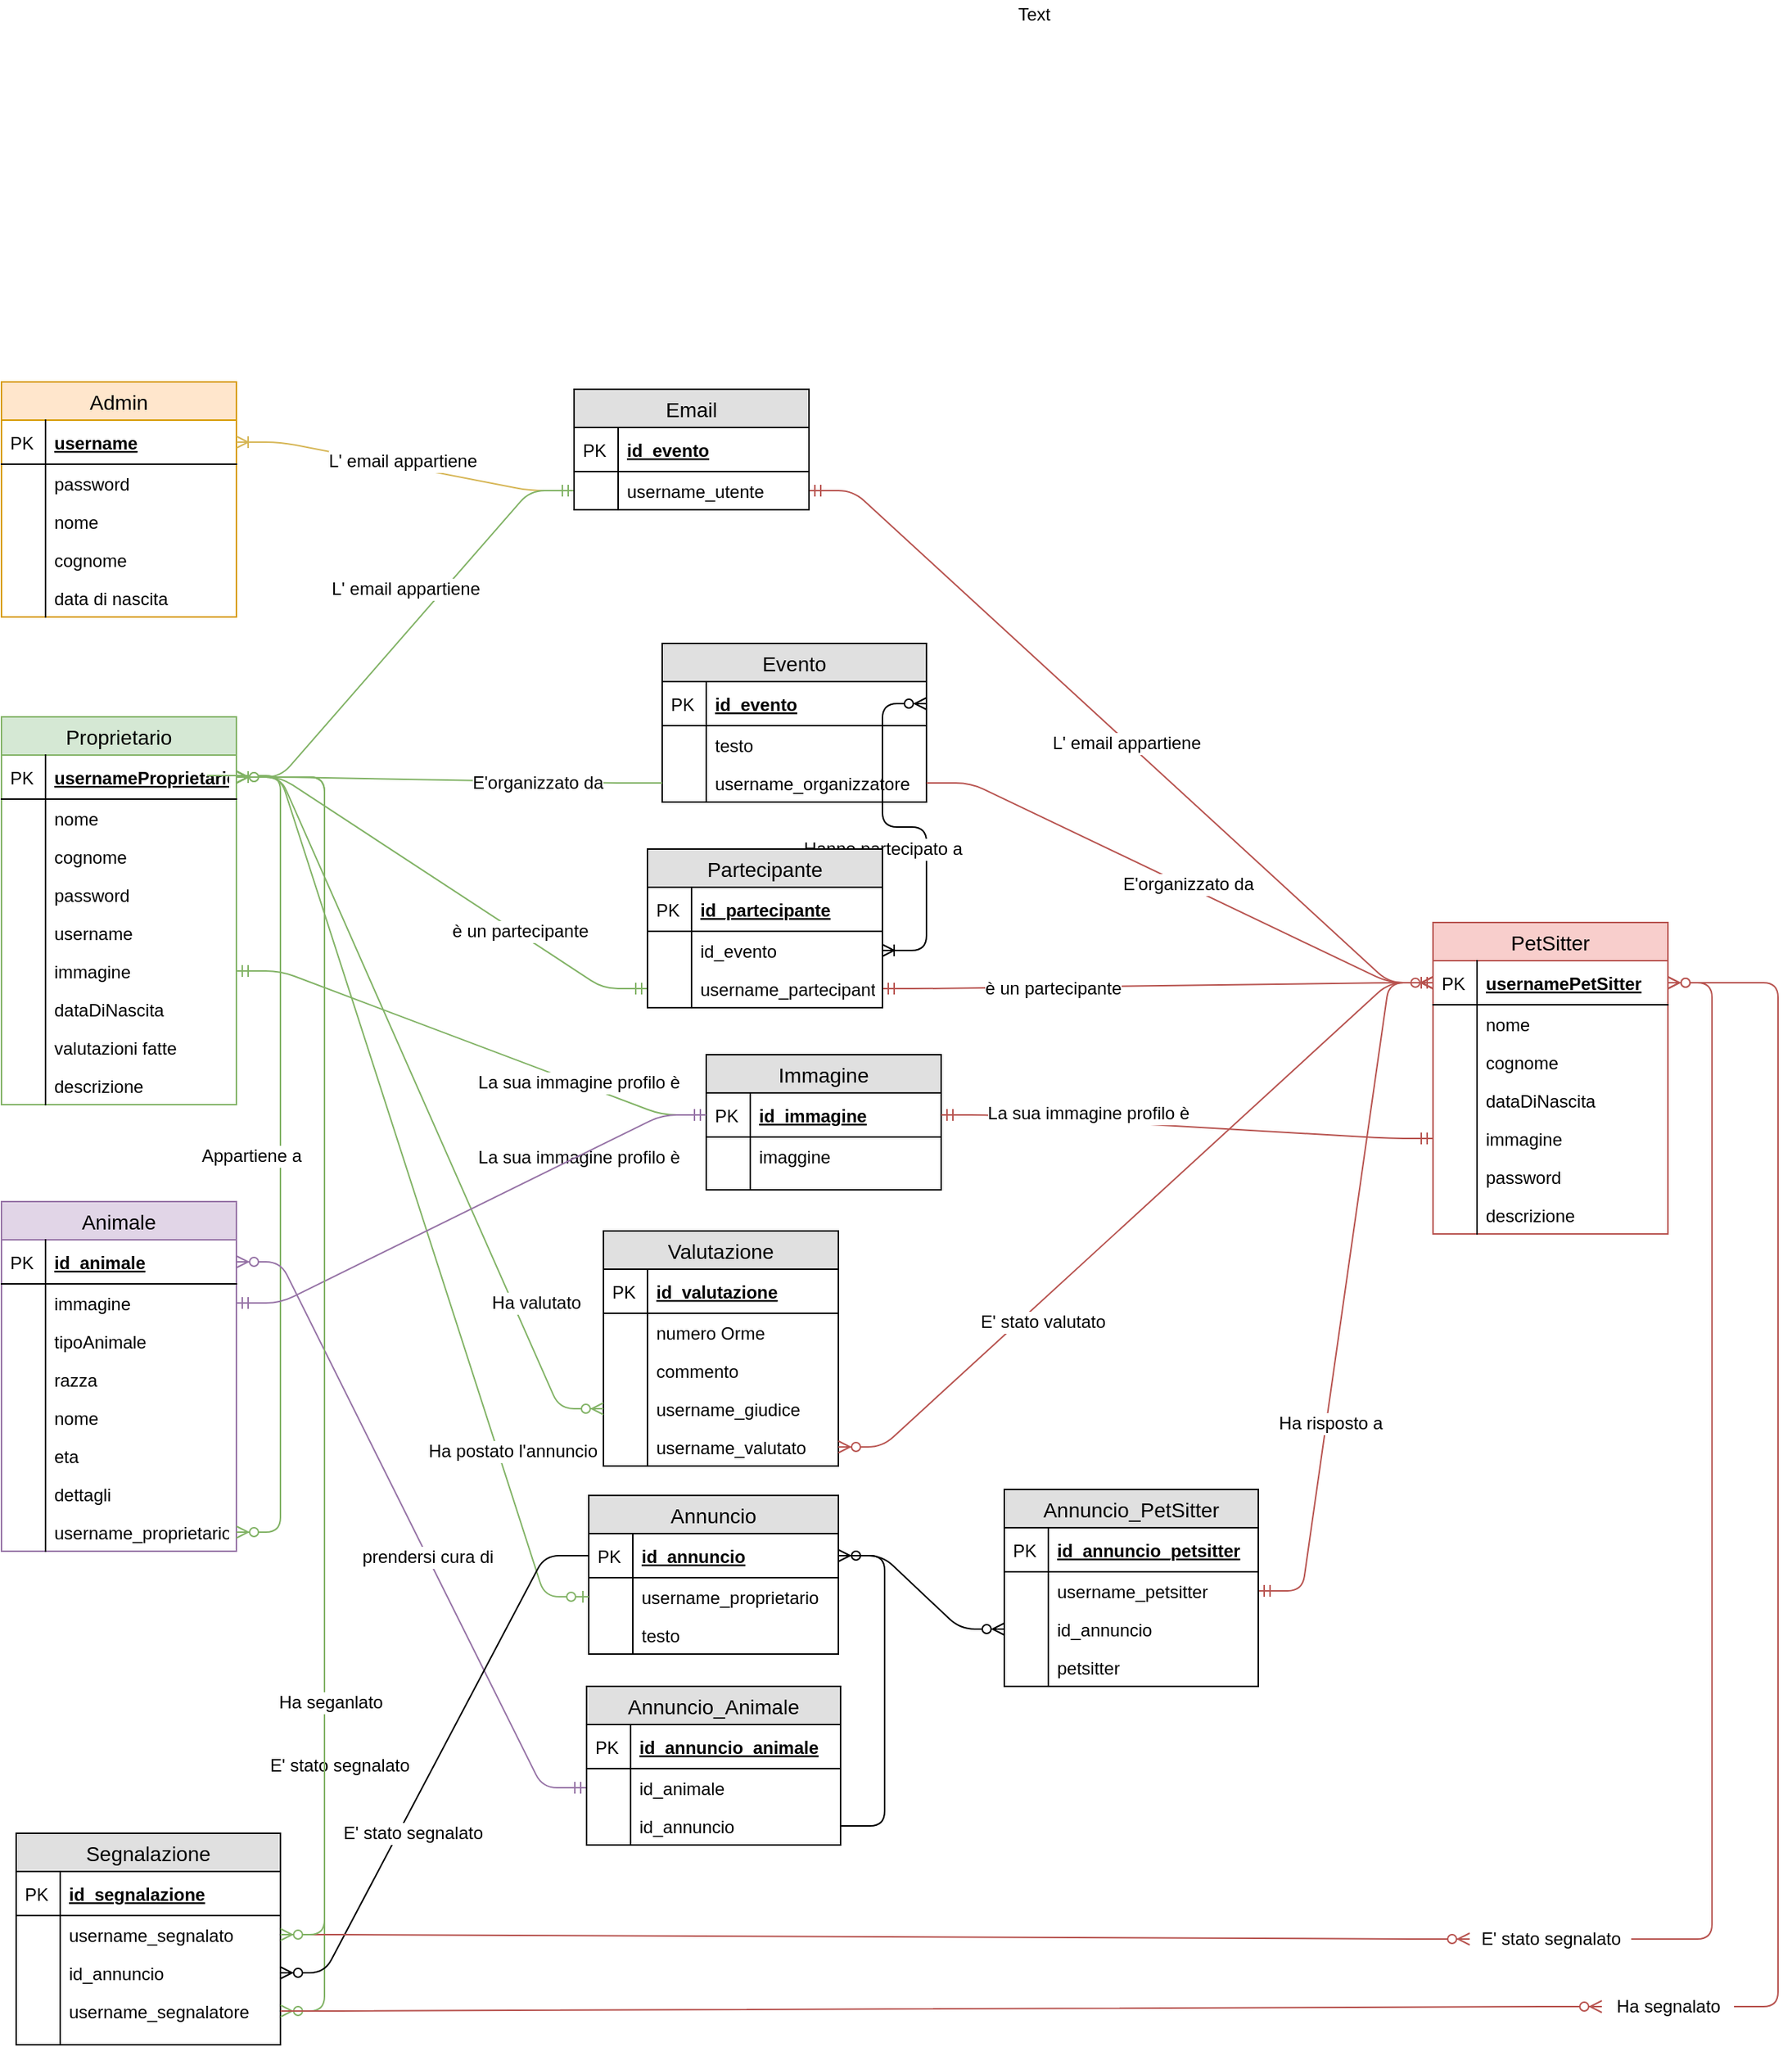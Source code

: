 <mxfile version="12.4.3" type="device" pages="1"><diagram id="4fzLPyLi_7eUi-PRYfyA" name="Page-1"><mxGraphModel dx="1320" dy="1604" grid="1" gridSize="10" guides="1" tooltips="1" connect="1" arrows="1" fold="1" page="1" pageScale="1" pageWidth="827" pageHeight="1169" math="0" shadow="0"><root><mxCell id="0"/><mxCell id="1" parent="0"/><mxCell id="KBScijFPWONjTf3j_bz4-1" value="Proprietario" style="swimlane;fontStyle=0;childLayout=stackLayout;horizontal=1;startSize=26;fillColor=#d5e8d4;horizontalStack=0;resizeParent=1;resizeParentMax=0;resizeLast=0;collapsible=1;marginBottom=0;swimlaneFillColor=#ffffff;align=center;fontSize=14;strokeColor=#82b366;" parent="1" vertex="1"><mxGeometry x="20" y="-600" width="160" height="264" as="geometry"/></mxCell><mxCell id="KBScijFPWONjTf3j_bz4-2" value="usernameProprietario" style="shape=partialRectangle;top=0;left=0;right=0;bottom=1;align=left;verticalAlign=middle;fillColor=none;spacingLeft=34;spacingRight=4;overflow=hidden;rotatable=0;points=[[0,0.5],[1,0.5]];portConstraint=eastwest;dropTarget=0;fontStyle=5;fontSize=12;" parent="KBScijFPWONjTf3j_bz4-1" vertex="1"><mxGeometry y="26" width="160" height="30" as="geometry"/></mxCell><mxCell id="KBScijFPWONjTf3j_bz4-3" value="PK" style="shape=partialRectangle;top=0;left=0;bottom=0;fillColor=none;align=left;verticalAlign=middle;spacingLeft=4;spacingRight=4;overflow=hidden;rotatable=0;points=[];portConstraint=eastwest;part=1;fontSize=12;" parent="KBScijFPWONjTf3j_bz4-2" vertex="1" connectable="0"><mxGeometry width="30" height="30" as="geometry"/></mxCell><mxCell id="KBScijFPWONjTf3j_bz4-4" value="nome" style="shape=partialRectangle;top=0;left=0;right=0;bottom=0;align=left;verticalAlign=top;fillColor=none;spacingLeft=34;spacingRight=4;overflow=hidden;rotatable=0;points=[[0,0.5],[1,0.5]];portConstraint=eastwest;dropTarget=0;fontSize=12;" parent="KBScijFPWONjTf3j_bz4-1" vertex="1"><mxGeometry y="56" width="160" height="26" as="geometry"/></mxCell><mxCell id="KBScijFPWONjTf3j_bz4-5" value="" style="shape=partialRectangle;top=0;left=0;bottom=0;fillColor=none;align=left;verticalAlign=top;spacingLeft=4;spacingRight=4;overflow=hidden;rotatable=0;points=[];portConstraint=eastwest;part=1;fontSize=12;" parent="KBScijFPWONjTf3j_bz4-4" vertex="1" connectable="0"><mxGeometry width="30" height="26" as="geometry"/></mxCell><mxCell id="KBScijFPWONjTf3j_bz4-6" value="cognome" style="shape=partialRectangle;top=0;left=0;right=0;bottom=0;align=left;verticalAlign=top;fillColor=none;spacingLeft=34;spacingRight=4;overflow=hidden;rotatable=0;points=[[0,0.5],[1,0.5]];portConstraint=eastwest;dropTarget=0;fontSize=12;" parent="KBScijFPWONjTf3j_bz4-1" vertex="1"><mxGeometry y="82" width="160" height="26" as="geometry"/></mxCell><mxCell id="KBScijFPWONjTf3j_bz4-7" value="" style="shape=partialRectangle;top=0;left=0;bottom=0;fillColor=none;align=left;verticalAlign=top;spacingLeft=4;spacingRight=4;overflow=hidden;rotatable=0;points=[];portConstraint=eastwest;part=1;fontSize=12;" parent="KBScijFPWONjTf3j_bz4-6" vertex="1" connectable="0"><mxGeometry width="30" height="26" as="geometry"/></mxCell><mxCell id="KBScijFPWONjTf3j_bz4-8" value="password" style="shape=partialRectangle;top=0;left=0;right=0;bottom=0;align=left;verticalAlign=top;fillColor=none;spacingLeft=34;spacingRight=4;overflow=hidden;rotatable=0;points=[[0,0.5],[1,0.5]];portConstraint=eastwest;dropTarget=0;fontSize=12;" parent="KBScijFPWONjTf3j_bz4-1" vertex="1"><mxGeometry y="108" width="160" height="26" as="geometry"/></mxCell><mxCell id="KBScijFPWONjTf3j_bz4-9" value="" style="shape=partialRectangle;top=0;left=0;bottom=0;fillColor=none;align=left;verticalAlign=top;spacingLeft=4;spacingRight=4;overflow=hidden;rotatable=0;points=[];portConstraint=eastwest;part=1;fontSize=12;" parent="KBScijFPWONjTf3j_bz4-8" vertex="1" connectable="0"><mxGeometry width="30" height="26" as="geometry"/></mxCell><mxCell id="KBScijFPWONjTf3j_bz4-10" value="username&#10;&#10;&#10;" style="shape=partialRectangle;top=0;left=0;right=0;bottom=0;align=left;verticalAlign=top;fillColor=none;spacingLeft=34;spacingRight=4;overflow=hidden;rotatable=0;points=[[0,0.5],[1,0.5]];portConstraint=eastwest;dropTarget=0;fontSize=12;" parent="KBScijFPWONjTf3j_bz4-1" vertex="1"><mxGeometry y="134" width="160" height="26" as="geometry"/></mxCell><mxCell id="KBScijFPWONjTf3j_bz4-11" value="" style="shape=partialRectangle;top=0;left=0;bottom=0;fillColor=none;align=left;verticalAlign=top;spacingLeft=4;spacingRight=4;overflow=hidden;rotatable=0;points=[];portConstraint=eastwest;part=1;fontSize=12;" parent="KBScijFPWONjTf3j_bz4-10" vertex="1" connectable="0"><mxGeometry width="30" height="26.0" as="geometry"/></mxCell><mxCell id="ELdtn4r_HH_K2nnIkGuu-106" value="immagine" style="shape=partialRectangle;top=0;left=0;right=0;bottom=0;align=left;verticalAlign=top;fillColor=none;spacingLeft=34;spacingRight=4;overflow=hidden;rotatable=0;points=[[0,0.5],[1,0.5]];portConstraint=eastwest;dropTarget=0;fontSize=12;" parent="KBScijFPWONjTf3j_bz4-1" vertex="1"><mxGeometry y="160" width="160" height="26" as="geometry"/></mxCell><mxCell id="ELdtn4r_HH_K2nnIkGuu-107" value="" style="shape=partialRectangle;top=0;left=0;bottom=0;fillColor=none;align=left;verticalAlign=top;spacingLeft=4;spacingRight=4;overflow=hidden;rotatable=0;points=[];portConstraint=eastwest;part=1;fontSize=12;" parent="ELdtn4r_HH_K2nnIkGuu-106" connectable="0" vertex="1"><mxGeometry width="30" height="26.0" as="geometry"/></mxCell><mxCell id="ELdtn4r_HH_K2nnIkGuu-116" value="dataDiNascita" style="shape=partialRectangle;top=0;left=0;right=0;bottom=0;align=left;verticalAlign=top;fillColor=none;spacingLeft=34;spacingRight=4;overflow=hidden;rotatable=0;points=[[0,0.5],[1,0.5]];portConstraint=eastwest;dropTarget=0;fontSize=12;" parent="KBScijFPWONjTf3j_bz4-1" vertex="1"><mxGeometry y="186" width="160" height="26" as="geometry"/></mxCell><mxCell id="ELdtn4r_HH_K2nnIkGuu-117" value="" style="shape=partialRectangle;top=0;left=0;bottom=0;fillColor=none;align=left;verticalAlign=top;spacingLeft=4;spacingRight=4;overflow=hidden;rotatable=0;points=[];portConstraint=eastwest;part=1;fontSize=12;" parent="ELdtn4r_HH_K2nnIkGuu-116" connectable="0" vertex="1"><mxGeometry width="30" height="26" as="geometry"/></mxCell><mxCell id="ELdtn4r_HH_K2nnIkGuu-124" value="valutazioni fatte" style="shape=partialRectangle;top=0;left=0;right=0;bottom=0;align=left;verticalAlign=top;fillColor=none;spacingLeft=34;spacingRight=4;overflow=hidden;rotatable=0;points=[[0,0.5],[1,0.5]];portConstraint=eastwest;dropTarget=0;fontSize=12;" parent="KBScijFPWONjTf3j_bz4-1" vertex="1"><mxGeometry y="212" width="160" height="26" as="geometry"/></mxCell><mxCell id="ELdtn4r_HH_K2nnIkGuu-125" value="" style="shape=partialRectangle;top=0;left=0;bottom=0;fillColor=none;align=left;verticalAlign=top;spacingLeft=4;spacingRight=4;overflow=hidden;rotatable=0;points=[];portConstraint=eastwest;part=1;fontSize=12;" parent="ELdtn4r_HH_K2nnIkGuu-124" connectable="0" vertex="1"><mxGeometry width="30" height="26" as="geometry"/></mxCell><mxCell id="ELdtn4r_HH_K2nnIkGuu-126" value="descrizione" style="shape=partialRectangle;top=0;left=0;right=0;bottom=0;align=left;verticalAlign=top;fillColor=none;spacingLeft=34;spacingRight=4;overflow=hidden;rotatable=0;points=[[0,0.5],[1,0.5]];portConstraint=eastwest;dropTarget=0;fontSize=12;" parent="KBScijFPWONjTf3j_bz4-1" vertex="1"><mxGeometry y="238" width="160" height="26" as="geometry"/></mxCell><mxCell id="ELdtn4r_HH_K2nnIkGuu-127" value="" style="shape=partialRectangle;top=0;left=0;bottom=0;fillColor=none;align=left;verticalAlign=top;spacingLeft=4;spacingRight=4;overflow=hidden;rotatable=0;points=[];portConstraint=eastwest;part=1;fontSize=12;" parent="ELdtn4r_HH_K2nnIkGuu-126" connectable="0" vertex="1"><mxGeometry width="30" height="26" as="geometry"/></mxCell><mxCell id="ELdtn4r_HH_K2nnIkGuu-12" value="Annuncio" style="swimlane;fontStyle=0;childLayout=stackLayout;horizontal=1;startSize=26;fillColor=#e0e0e0;horizontalStack=0;resizeParent=1;resizeParentMax=0;resizeLast=0;collapsible=1;marginBottom=0;swimlaneFillColor=#ffffff;align=center;fontSize=14;" parent="1" vertex="1"><mxGeometry x="420" y="-70" width="170" height="108" as="geometry"/></mxCell><mxCell id="ELdtn4r_HH_K2nnIkGuu-13" value="id_annuncio" style="shape=partialRectangle;top=0;left=0;right=0;bottom=1;align=left;verticalAlign=middle;fillColor=none;spacingLeft=34;spacingRight=4;overflow=hidden;rotatable=0;points=[[0,0.5],[1,0.5]];portConstraint=eastwest;dropTarget=0;fontStyle=5;fontSize=12;" parent="ELdtn4r_HH_K2nnIkGuu-12" vertex="1"><mxGeometry y="26" width="170" height="30" as="geometry"/></mxCell><mxCell id="ELdtn4r_HH_K2nnIkGuu-14" value="PK" style="shape=partialRectangle;top=0;left=0;bottom=0;fillColor=none;align=left;verticalAlign=middle;spacingLeft=4;spacingRight=4;overflow=hidden;rotatable=0;points=[];portConstraint=eastwest;part=1;fontSize=12;" parent="ELdtn4r_HH_K2nnIkGuu-13" connectable="0" vertex="1"><mxGeometry width="30" height="30" as="geometry"/></mxCell><mxCell id="ELdtn4r_HH_K2nnIkGuu-19" value="username_proprietario" style="shape=partialRectangle;top=0;left=0;right=0;bottom=0;align=left;verticalAlign=top;fillColor=none;spacingLeft=34;spacingRight=4;overflow=hidden;rotatable=0;points=[[0,0.5],[1,0.5]];portConstraint=eastwest;dropTarget=0;fontSize=12;" parent="ELdtn4r_HH_K2nnIkGuu-12" vertex="1"><mxGeometry y="56" width="170" height="26" as="geometry"/></mxCell><mxCell id="ELdtn4r_HH_K2nnIkGuu-20" value="" style="shape=partialRectangle;top=0;left=0;bottom=0;fillColor=none;align=left;verticalAlign=top;spacingLeft=4;spacingRight=4;overflow=hidden;rotatable=0;points=[];portConstraint=eastwest;part=1;fontSize=12;" parent="ELdtn4r_HH_K2nnIkGuu-19" connectable="0" vertex="1"><mxGeometry width="30" height="26" as="geometry"/></mxCell><mxCell id="PgbSUpHixHUNlAYAoyJ4-32" value="testo" style="shape=partialRectangle;top=0;left=0;right=0;bottom=0;align=left;verticalAlign=top;fillColor=none;spacingLeft=34;spacingRight=4;overflow=hidden;rotatable=0;points=[[0,0.5],[1,0.5]];portConstraint=eastwest;dropTarget=0;fontSize=12;" parent="ELdtn4r_HH_K2nnIkGuu-12" vertex="1"><mxGeometry y="82" width="170" height="26" as="geometry"/></mxCell><mxCell id="PgbSUpHixHUNlAYAoyJ4-33" value="" style="shape=partialRectangle;top=0;left=0;bottom=0;fillColor=none;align=left;verticalAlign=top;spacingLeft=4;spacingRight=4;overflow=hidden;rotatable=0;points=[];portConstraint=eastwest;part=1;fontSize=12;" parent="PgbSUpHixHUNlAYAoyJ4-32" connectable="0" vertex="1"><mxGeometry width="30" height="26" as="geometry"/></mxCell><mxCell id="ELdtn4r_HH_K2nnIkGuu-23" value="Animale" style="swimlane;fontStyle=0;childLayout=stackLayout;horizontal=1;startSize=26;fillColor=#e1d5e7;horizontalStack=0;resizeParent=1;resizeParentMax=0;resizeLast=0;collapsible=1;marginBottom=0;swimlaneFillColor=#ffffff;align=center;fontSize=14;strokeColor=#9673a6;" parent="1" vertex="1"><mxGeometry x="20" y="-270" width="160" height="238" as="geometry"/></mxCell><mxCell id="ELdtn4r_HH_K2nnIkGuu-24" value="id_animale" style="shape=partialRectangle;top=0;left=0;right=0;bottom=1;align=left;verticalAlign=middle;fillColor=none;spacingLeft=34;spacingRight=4;overflow=hidden;rotatable=0;points=[[0,0.5],[1,0.5]];portConstraint=eastwest;dropTarget=0;fontStyle=5;fontSize=12;" parent="ELdtn4r_HH_K2nnIkGuu-23" vertex="1"><mxGeometry y="26" width="160" height="30" as="geometry"/></mxCell><mxCell id="ELdtn4r_HH_K2nnIkGuu-25" value="PK" style="shape=partialRectangle;top=0;left=0;bottom=0;fillColor=none;align=left;verticalAlign=middle;spacingLeft=4;spacingRight=4;overflow=hidden;rotatable=0;points=[];portConstraint=eastwest;part=1;fontSize=12;" parent="ELdtn4r_HH_K2nnIkGuu-24" connectable="0" vertex="1"><mxGeometry width="30" height="30" as="geometry"/></mxCell><mxCell id="ELdtn4r_HH_K2nnIkGuu-26" value="immagine" style="shape=partialRectangle;top=0;left=0;right=0;bottom=0;align=left;verticalAlign=top;fillColor=none;spacingLeft=34;spacingRight=4;overflow=hidden;rotatable=0;points=[[0,0.5],[1,0.5]];portConstraint=eastwest;dropTarget=0;fontSize=12;" parent="ELdtn4r_HH_K2nnIkGuu-23" vertex="1"><mxGeometry y="56" width="160" height="26" as="geometry"/></mxCell><mxCell id="ELdtn4r_HH_K2nnIkGuu-27" value="" style="shape=partialRectangle;top=0;left=0;bottom=0;fillColor=none;align=left;verticalAlign=top;spacingLeft=4;spacingRight=4;overflow=hidden;rotatable=0;points=[];portConstraint=eastwest;part=1;fontSize=12;" parent="ELdtn4r_HH_K2nnIkGuu-26" connectable="0" vertex="1"><mxGeometry width="30" height="26" as="geometry"/></mxCell><mxCell id="ELdtn4r_HH_K2nnIkGuu-28" value="tipoAnimale" style="shape=partialRectangle;top=0;left=0;right=0;bottom=0;align=left;verticalAlign=top;fillColor=none;spacingLeft=34;spacingRight=4;overflow=hidden;rotatable=0;points=[[0,0.5],[1,0.5]];portConstraint=eastwest;dropTarget=0;fontSize=12;" parent="ELdtn4r_HH_K2nnIkGuu-23" vertex="1"><mxGeometry y="82" width="160" height="26" as="geometry"/></mxCell><mxCell id="ELdtn4r_HH_K2nnIkGuu-29" value="" style="shape=partialRectangle;top=0;left=0;bottom=0;fillColor=none;align=left;verticalAlign=top;spacingLeft=4;spacingRight=4;overflow=hidden;rotatable=0;points=[];portConstraint=eastwest;part=1;fontSize=12;" parent="ELdtn4r_HH_K2nnIkGuu-28" connectable="0" vertex="1"><mxGeometry width="30" height="26" as="geometry"/></mxCell><mxCell id="ELdtn4r_HH_K2nnIkGuu-30" value="razza" style="shape=partialRectangle;top=0;left=0;right=0;bottom=0;align=left;verticalAlign=top;fillColor=none;spacingLeft=34;spacingRight=4;overflow=hidden;rotatable=0;points=[[0,0.5],[1,0.5]];portConstraint=eastwest;dropTarget=0;fontSize=12;" parent="ELdtn4r_HH_K2nnIkGuu-23" vertex="1"><mxGeometry y="108" width="160" height="26" as="geometry"/></mxCell><mxCell id="ELdtn4r_HH_K2nnIkGuu-31" value="" style="shape=partialRectangle;top=0;left=0;bottom=0;fillColor=none;align=left;verticalAlign=top;spacingLeft=4;spacingRight=4;overflow=hidden;rotatable=0;points=[];portConstraint=eastwest;part=1;fontSize=12;" parent="ELdtn4r_HH_K2nnIkGuu-30" connectable="0" vertex="1"><mxGeometry width="30" height="26" as="geometry"/></mxCell><mxCell id="ELdtn4r_HH_K2nnIkGuu-110" value="nome" style="shape=partialRectangle;top=0;left=0;right=0;bottom=0;align=left;verticalAlign=top;fillColor=none;spacingLeft=34;spacingRight=4;overflow=hidden;rotatable=0;points=[[0,0.5],[1,0.5]];portConstraint=eastwest;dropTarget=0;fontSize=12;" parent="ELdtn4r_HH_K2nnIkGuu-23" vertex="1"><mxGeometry y="134" width="160" height="26" as="geometry"/></mxCell><mxCell id="ELdtn4r_HH_K2nnIkGuu-111" value="" style="shape=partialRectangle;top=0;left=0;bottom=0;fillColor=none;align=left;verticalAlign=top;spacingLeft=4;spacingRight=4;overflow=hidden;rotatable=0;points=[];portConstraint=eastwest;part=1;fontSize=12;" parent="ELdtn4r_HH_K2nnIkGuu-110" connectable="0" vertex="1"><mxGeometry width="30" height="26" as="geometry"/></mxCell><mxCell id="ELdtn4r_HH_K2nnIkGuu-114" value="eta" style="shape=partialRectangle;top=0;left=0;right=0;bottom=0;align=left;verticalAlign=top;fillColor=none;spacingLeft=34;spacingRight=4;overflow=hidden;rotatable=0;points=[[0,0.5],[1,0.5]];portConstraint=eastwest;dropTarget=0;fontSize=12;" parent="ELdtn4r_HH_K2nnIkGuu-23" vertex="1"><mxGeometry y="160" width="160" height="26" as="geometry"/></mxCell><mxCell id="ELdtn4r_HH_K2nnIkGuu-115" value="" style="shape=partialRectangle;top=0;left=0;bottom=0;fillColor=none;align=left;verticalAlign=top;spacingLeft=4;spacingRight=4;overflow=hidden;rotatable=0;points=[];portConstraint=eastwest;part=1;fontSize=12;" parent="ELdtn4r_HH_K2nnIkGuu-114" connectable="0" vertex="1"><mxGeometry width="30" height="26" as="geometry"/></mxCell><mxCell id="ELdtn4r_HH_K2nnIkGuu-118" value="dettagli" style="shape=partialRectangle;top=0;left=0;right=0;bottom=0;align=left;verticalAlign=top;fillColor=none;spacingLeft=34;spacingRight=4;overflow=hidden;rotatable=0;points=[[0,0.5],[1,0.5]];portConstraint=eastwest;dropTarget=0;fontSize=12;" parent="ELdtn4r_HH_K2nnIkGuu-23" vertex="1"><mxGeometry y="186" width="160" height="26" as="geometry"/></mxCell><mxCell id="ELdtn4r_HH_K2nnIkGuu-119" value="" style="shape=partialRectangle;top=0;left=0;bottom=0;fillColor=none;align=left;verticalAlign=top;spacingLeft=4;spacingRight=4;overflow=hidden;rotatable=0;points=[];portConstraint=eastwest;part=1;fontSize=12;" parent="ELdtn4r_HH_K2nnIkGuu-118" connectable="0" vertex="1"><mxGeometry width="30" height="26" as="geometry"/></mxCell><mxCell id="PgbSUpHixHUNlAYAoyJ4-8" value="username_proprietario" style="shape=partialRectangle;top=0;left=0;right=0;bottom=0;align=left;verticalAlign=top;fillColor=none;spacingLeft=34;spacingRight=4;overflow=hidden;rotatable=0;points=[[0,0.5],[1,0.5]];portConstraint=eastwest;dropTarget=0;fontSize=12;" parent="ELdtn4r_HH_K2nnIkGuu-23" vertex="1"><mxGeometry y="212" width="160" height="26" as="geometry"/></mxCell><mxCell id="PgbSUpHixHUNlAYAoyJ4-9" value="" style="shape=partialRectangle;top=0;left=0;bottom=0;fillColor=none;align=left;verticalAlign=top;spacingLeft=4;spacingRight=4;overflow=hidden;rotatable=0;points=[];portConstraint=eastwest;part=1;fontSize=12;" parent="PgbSUpHixHUNlAYAoyJ4-8" connectable="0" vertex="1"><mxGeometry width="30" height="26" as="geometry"/></mxCell><mxCell id="ELdtn4r_HH_K2nnIkGuu-45" value="Segnalazione" style="swimlane;fontStyle=0;childLayout=stackLayout;horizontal=1;startSize=26;fillColor=#e0e0e0;horizontalStack=0;resizeParent=1;resizeParentMax=0;resizeLast=0;collapsible=1;marginBottom=0;swimlaneFillColor=#ffffff;align=center;fontSize=14;" parent="1" vertex="1"><mxGeometry x="30" y="160" width="180" height="144" as="geometry"/></mxCell><mxCell id="ELdtn4r_HH_K2nnIkGuu-46" value="id_segnalazione" style="shape=partialRectangle;top=0;left=0;right=0;bottom=1;align=left;verticalAlign=middle;fillColor=none;spacingLeft=34;spacingRight=4;overflow=hidden;rotatable=0;points=[[0,0.5],[1,0.5]];portConstraint=eastwest;dropTarget=0;fontStyle=5;fontSize=12;" parent="ELdtn4r_HH_K2nnIkGuu-45" vertex="1"><mxGeometry y="26" width="180" height="30" as="geometry"/></mxCell><mxCell id="ELdtn4r_HH_K2nnIkGuu-47" value="PK" style="shape=partialRectangle;top=0;left=0;bottom=0;fillColor=none;align=left;verticalAlign=middle;spacingLeft=4;spacingRight=4;overflow=hidden;rotatable=0;points=[];portConstraint=eastwest;part=1;fontSize=12;" parent="ELdtn4r_HH_K2nnIkGuu-46" connectable="0" vertex="1"><mxGeometry width="30" height="30" as="geometry"/></mxCell><mxCell id="ELdtn4r_HH_K2nnIkGuu-48" value="username_segnalato" style="shape=partialRectangle;top=0;left=0;right=0;bottom=0;align=left;verticalAlign=top;fillColor=none;spacingLeft=34;spacingRight=4;overflow=hidden;rotatable=0;points=[[0,0.5],[1,0.5]];portConstraint=eastwest;dropTarget=0;fontSize=12;" parent="ELdtn4r_HH_K2nnIkGuu-45" vertex="1"><mxGeometry y="56" width="180" height="26" as="geometry"/></mxCell><mxCell id="ELdtn4r_HH_K2nnIkGuu-49" value="" style="shape=partialRectangle;top=0;left=0;bottom=0;fillColor=none;align=left;verticalAlign=top;spacingLeft=4;spacingRight=4;overflow=hidden;rotatable=0;points=[];portConstraint=eastwest;part=1;fontSize=12;" parent="ELdtn4r_HH_K2nnIkGuu-48" connectable="0" vertex="1"><mxGeometry width="30" height="26" as="geometry"/></mxCell><mxCell id="ELdtn4r_HH_K2nnIkGuu-50" value="id_annuncio" style="shape=partialRectangle;top=0;left=0;right=0;bottom=0;align=left;verticalAlign=top;fillColor=none;spacingLeft=34;spacingRight=4;overflow=hidden;rotatable=0;points=[[0,0.5],[1,0.5]];portConstraint=eastwest;dropTarget=0;fontSize=12;" parent="ELdtn4r_HH_K2nnIkGuu-45" vertex="1"><mxGeometry y="82" width="180" height="26" as="geometry"/></mxCell><mxCell id="ELdtn4r_HH_K2nnIkGuu-51" value="" style="shape=partialRectangle;top=0;left=0;bottom=0;fillColor=none;align=left;verticalAlign=top;spacingLeft=4;spacingRight=4;overflow=hidden;rotatable=0;points=[];portConstraint=eastwest;part=1;fontSize=12;" parent="ELdtn4r_HH_K2nnIkGuu-50" connectable="0" vertex="1"><mxGeometry width="30" height="26" as="geometry"/></mxCell><mxCell id="ELdtn4r_HH_K2nnIkGuu-52" value="username_segnalatore" style="shape=partialRectangle;top=0;left=0;right=0;bottom=0;align=left;verticalAlign=top;fillColor=none;spacingLeft=34;spacingRight=4;overflow=hidden;rotatable=0;points=[[0,0.5],[1,0.5]];portConstraint=eastwest;dropTarget=0;fontSize=12;" parent="ELdtn4r_HH_K2nnIkGuu-45" vertex="1"><mxGeometry y="108" width="180" height="26" as="geometry"/></mxCell><mxCell id="ELdtn4r_HH_K2nnIkGuu-53" value="" style="shape=partialRectangle;top=0;left=0;bottom=0;fillColor=none;align=left;verticalAlign=top;spacingLeft=4;spacingRight=4;overflow=hidden;rotatable=0;points=[];portConstraint=eastwest;part=1;fontSize=12;" parent="ELdtn4r_HH_K2nnIkGuu-52" connectable="0" vertex="1"><mxGeometry width="30" height="26" as="geometry"/></mxCell><mxCell id="ELdtn4r_HH_K2nnIkGuu-54" value="" style="shape=partialRectangle;top=0;left=0;right=0;bottom=0;align=left;verticalAlign=top;fillColor=none;spacingLeft=34;spacingRight=4;overflow=hidden;rotatable=0;points=[[0,0.5],[1,0.5]];portConstraint=eastwest;dropTarget=0;fontSize=12;" parent="ELdtn4r_HH_K2nnIkGuu-45" vertex="1"><mxGeometry y="134" width="180" height="10" as="geometry"/></mxCell><mxCell id="ELdtn4r_HH_K2nnIkGuu-55" value="" style="shape=partialRectangle;top=0;left=0;bottom=0;fillColor=none;align=left;verticalAlign=top;spacingLeft=4;spacingRight=4;overflow=hidden;rotatable=0;points=[];portConstraint=eastwest;part=1;fontSize=12;" parent="ELdtn4r_HH_K2nnIkGuu-54" connectable="0" vertex="1"><mxGeometry width="30" height="10" as="geometry"/></mxCell><mxCell id="ELdtn4r_HH_K2nnIkGuu-56" value="Evento" style="swimlane;fontStyle=0;childLayout=stackLayout;horizontal=1;startSize=26;fillColor=#e0e0e0;horizontalStack=0;resizeParent=1;resizeParentMax=0;resizeLast=0;collapsible=1;marginBottom=0;swimlaneFillColor=#ffffff;align=center;fontSize=14;" parent="1" vertex="1"><mxGeometry x="470" y="-650" width="180" height="108" as="geometry"/></mxCell><mxCell id="ELdtn4r_HH_K2nnIkGuu-57" value="id_evento" style="shape=partialRectangle;top=0;left=0;right=0;bottom=1;align=left;verticalAlign=middle;fillColor=none;spacingLeft=34;spacingRight=4;overflow=hidden;rotatable=0;points=[[0,0.5],[1,0.5]];portConstraint=eastwest;dropTarget=0;fontStyle=5;fontSize=12;" parent="ELdtn4r_HH_K2nnIkGuu-56" vertex="1"><mxGeometry y="26" width="180" height="30" as="geometry"/></mxCell><mxCell id="ELdtn4r_HH_K2nnIkGuu-58" value="PK" style="shape=partialRectangle;top=0;left=0;bottom=0;fillColor=none;align=left;verticalAlign=middle;spacingLeft=4;spacingRight=4;overflow=hidden;rotatable=0;points=[];portConstraint=eastwest;part=1;fontSize=12;" parent="ELdtn4r_HH_K2nnIkGuu-57" connectable="0" vertex="1"><mxGeometry width="30" height="30" as="geometry"/></mxCell><mxCell id="ELdtn4r_HH_K2nnIkGuu-63" value="testo" style="shape=partialRectangle;top=0;left=0;right=0;bottom=0;align=left;verticalAlign=top;fillColor=none;spacingLeft=34;spacingRight=4;overflow=hidden;rotatable=0;points=[[0,0.5],[1,0.5]];portConstraint=eastwest;dropTarget=0;fontSize=12;" parent="ELdtn4r_HH_K2nnIkGuu-56" vertex="1"><mxGeometry y="56" width="180" height="26" as="geometry"/></mxCell><mxCell id="ELdtn4r_HH_K2nnIkGuu-64" value="" style="shape=partialRectangle;top=0;left=0;bottom=0;fillColor=none;align=left;verticalAlign=top;spacingLeft=4;spacingRight=4;overflow=hidden;rotatable=0;points=[];portConstraint=eastwest;part=1;fontSize=12;" parent="ELdtn4r_HH_K2nnIkGuu-63" connectable="0" vertex="1"><mxGeometry width="30" height="26" as="geometry"/></mxCell><mxCell id="-4ElVE7SR9bYumVk6DYV-27" value="username_organizzatore" style="shape=partialRectangle;top=0;left=0;right=0;bottom=0;align=left;verticalAlign=top;fillColor=none;spacingLeft=34;spacingRight=4;overflow=hidden;rotatable=0;points=[[0,0.5],[1,0.5]];portConstraint=eastwest;dropTarget=0;fontSize=12;" parent="ELdtn4r_HH_K2nnIkGuu-56" vertex="1"><mxGeometry y="82" width="180" height="26" as="geometry"/></mxCell><mxCell id="-4ElVE7SR9bYumVk6DYV-28" value="" style="shape=partialRectangle;top=0;left=0;bottom=0;fillColor=none;align=left;verticalAlign=top;spacingLeft=4;spacingRight=4;overflow=hidden;rotatable=0;points=[];portConstraint=eastwest;part=1;fontSize=12;" parent="-4ElVE7SR9bYumVk6DYV-27" connectable="0" vertex="1"><mxGeometry width="30" height="26" as="geometry"/></mxCell><mxCell id="ELdtn4r_HH_K2nnIkGuu-67" value="Admin" style="swimlane;fontStyle=0;childLayout=stackLayout;horizontal=1;startSize=26;fillColor=#ffe6cc;horizontalStack=0;resizeParent=1;resizeParentMax=0;resizeLast=0;collapsible=1;marginBottom=0;swimlaneFillColor=#ffffff;align=center;fontSize=14;strokeColor=#d79b00;" parent="1" vertex="1"><mxGeometry x="20" y="-828" width="160" height="160" as="geometry"/></mxCell><mxCell id="ELdtn4r_HH_K2nnIkGuu-68" value="username" style="shape=partialRectangle;top=0;left=0;right=0;bottom=1;align=left;verticalAlign=middle;fillColor=none;spacingLeft=34;spacingRight=4;overflow=hidden;rotatable=0;points=[[0,0.5],[1,0.5]];portConstraint=eastwest;dropTarget=0;fontStyle=5;fontSize=12;" parent="ELdtn4r_HH_K2nnIkGuu-67" vertex="1"><mxGeometry y="26" width="160" height="30" as="geometry"/></mxCell><mxCell id="ELdtn4r_HH_K2nnIkGuu-69" value="PK" style="shape=partialRectangle;top=0;left=0;bottom=0;fillColor=none;align=left;verticalAlign=middle;spacingLeft=4;spacingRight=4;overflow=hidden;rotatable=0;points=[];portConstraint=eastwest;part=1;fontSize=12;" parent="ELdtn4r_HH_K2nnIkGuu-68" connectable="0" vertex="1"><mxGeometry width="30" height="30" as="geometry"/></mxCell><mxCell id="-4ElVE7SR9bYumVk6DYV-24" value="password&#10;" style="shape=partialRectangle;top=0;left=0;right=0;bottom=0;align=left;verticalAlign=top;fillColor=none;spacingLeft=34;spacingRight=4;overflow=hidden;rotatable=0;points=[[0,0.5],[1,0.5]];portConstraint=eastwest;dropTarget=0;fontSize=12;" parent="ELdtn4r_HH_K2nnIkGuu-67" vertex="1"><mxGeometry y="56" width="160" height="26" as="geometry"/></mxCell><mxCell id="-4ElVE7SR9bYumVk6DYV-25" value="" style="shape=partialRectangle;top=0;left=0;bottom=0;fillColor=none;align=left;verticalAlign=top;spacingLeft=4;spacingRight=4;overflow=hidden;rotatable=0;points=[];portConstraint=eastwest;part=1;fontSize=12;" parent="-4ElVE7SR9bYumVk6DYV-24" connectable="0" vertex="1"><mxGeometry width="30" height="26" as="geometry"/></mxCell><mxCell id="ELdtn4r_HH_K2nnIkGuu-70" value="nome" style="shape=partialRectangle;top=0;left=0;right=0;bottom=0;align=left;verticalAlign=top;fillColor=none;spacingLeft=34;spacingRight=4;overflow=hidden;rotatable=0;points=[[0,0.5],[1,0.5]];portConstraint=eastwest;dropTarget=0;fontSize=12;" parent="ELdtn4r_HH_K2nnIkGuu-67" vertex="1"><mxGeometry y="82" width="160" height="26" as="geometry"/></mxCell><mxCell id="ELdtn4r_HH_K2nnIkGuu-71" value="" style="shape=partialRectangle;top=0;left=0;bottom=0;fillColor=none;align=left;verticalAlign=top;spacingLeft=4;spacingRight=4;overflow=hidden;rotatable=0;points=[];portConstraint=eastwest;part=1;fontSize=12;" parent="ELdtn4r_HH_K2nnIkGuu-70" connectable="0" vertex="1"><mxGeometry width="30" height="26" as="geometry"/></mxCell><mxCell id="ELdtn4r_HH_K2nnIkGuu-72" value="cognome" style="shape=partialRectangle;top=0;left=0;right=0;bottom=0;align=left;verticalAlign=top;fillColor=none;spacingLeft=34;spacingRight=4;overflow=hidden;rotatable=0;points=[[0,0.5],[1,0.5]];portConstraint=eastwest;dropTarget=0;fontSize=12;" parent="ELdtn4r_HH_K2nnIkGuu-67" vertex="1"><mxGeometry y="108" width="160" height="26" as="geometry"/></mxCell><mxCell id="ELdtn4r_HH_K2nnIkGuu-73" value="" style="shape=partialRectangle;top=0;left=0;bottom=0;fillColor=none;align=left;verticalAlign=top;spacingLeft=4;spacingRight=4;overflow=hidden;rotatable=0;points=[];portConstraint=eastwest;part=1;fontSize=12;" parent="ELdtn4r_HH_K2nnIkGuu-72" connectable="0" vertex="1"><mxGeometry width="30" height="26" as="geometry"/></mxCell><mxCell id="ELdtn4r_HH_K2nnIkGuu-74" value="data di nascita" style="shape=partialRectangle;top=0;left=0;right=0;bottom=0;align=left;verticalAlign=top;fillColor=none;spacingLeft=34;spacingRight=4;overflow=hidden;rotatable=0;points=[[0,0.5],[1,0.5]];portConstraint=eastwest;dropTarget=0;fontSize=12;" parent="ELdtn4r_HH_K2nnIkGuu-67" vertex="1"><mxGeometry y="134" width="160" height="26" as="geometry"/></mxCell><mxCell id="ELdtn4r_HH_K2nnIkGuu-75" value="" style="shape=partialRectangle;top=0;left=0;bottom=0;fillColor=none;align=left;verticalAlign=top;spacingLeft=4;spacingRight=4;overflow=hidden;rotatable=0;points=[];portConstraint=eastwest;part=1;fontSize=12;" parent="ELdtn4r_HH_K2nnIkGuu-74" connectable="0" vertex="1"><mxGeometry width="30" height="26" as="geometry"/></mxCell><mxCell id="ELdtn4r_HH_K2nnIkGuu-78" value="Immagine" style="swimlane;fontStyle=0;childLayout=stackLayout;horizontal=1;startSize=26;fillColor=#e0e0e0;horizontalStack=0;resizeParent=1;resizeParentMax=0;resizeLast=0;collapsible=1;marginBottom=0;swimlaneFillColor=#ffffff;align=center;fontSize=14;" parent="1" vertex="1"><mxGeometry x="500" y="-370" width="160" height="92" as="geometry"/></mxCell><mxCell id="ELdtn4r_HH_K2nnIkGuu-79" value="id_immagine" style="shape=partialRectangle;top=0;left=0;right=0;bottom=1;align=left;verticalAlign=middle;fillColor=none;spacingLeft=34;spacingRight=4;overflow=hidden;rotatable=0;points=[[0,0.5],[1,0.5]];portConstraint=eastwest;dropTarget=0;fontStyle=5;fontSize=12;" parent="ELdtn4r_HH_K2nnIkGuu-78" vertex="1"><mxGeometry y="26" width="160" height="30" as="geometry"/></mxCell><mxCell id="ELdtn4r_HH_K2nnIkGuu-80" value="PK" style="shape=partialRectangle;top=0;left=0;bottom=0;fillColor=none;align=left;verticalAlign=middle;spacingLeft=4;spacingRight=4;overflow=hidden;rotatable=0;points=[];portConstraint=eastwest;part=1;fontSize=12;" parent="ELdtn4r_HH_K2nnIkGuu-79" connectable="0" vertex="1"><mxGeometry width="30" height="30" as="geometry"/></mxCell><mxCell id="ELdtn4r_HH_K2nnIkGuu-85" value="imaggine&#10;" style="shape=partialRectangle;top=0;left=0;right=0;bottom=0;align=left;verticalAlign=top;fillColor=none;spacingLeft=34;spacingRight=4;overflow=hidden;rotatable=0;points=[[0,0.5],[1,0.5]];portConstraint=eastwest;dropTarget=0;fontSize=12;" parent="ELdtn4r_HH_K2nnIkGuu-78" vertex="1"><mxGeometry y="56" width="160" height="26" as="geometry"/></mxCell><mxCell id="ELdtn4r_HH_K2nnIkGuu-86" value="" style="shape=partialRectangle;top=0;left=0;bottom=0;fillColor=none;align=left;verticalAlign=top;spacingLeft=4;spacingRight=4;overflow=hidden;rotatable=0;points=[];portConstraint=eastwest;part=1;fontSize=12;" parent="ELdtn4r_HH_K2nnIkGuu-85" connectable="0" vertex="1"><mxGeometry width="30" height="26" as="geometry"/></mxCell><mxCell id="ELdtn4r_HH_K2nnIkGuu-87" value="" style="shape=partialRectangle;top=0;left=0;right=0;bottom=0;align=left;verticalAlign=top;fillColor=none;spacingLeft=34;spacingRight=4;overflow=hidden;rotatable=0;points=[[0,0.5],[1,0.5]];portConstraint=eastwest;dropTarget=0;fontSize=12;" parent="ELdtn4r_HH_K2nnIkGuu-78" vertex="1"><mxGeometry y="82" width="160" height="10" as="geometry"/></mxCell><mxCell id="ELdtn4r_HH_K2nnIkGuu-88" value="" style="shape=partialRectangle;top=0;left=0;bottom=0;fillColor=none;align=left;verticalAlign=top;spacingLeft=4;spacingRight=4;overflow=hidden;rotatable=0;points=[];portConstraint=eastwest;part=1;fontSize=12;" parent="ELdtn4r_HH_K2nnIkGuu-87" connectable="0" vertex="1"><mxGeometry width="30" height="10" as="geometry"/></mxCell><mxCell id="ELdtn4r_HH_K2nnIkGuu-34" value="Valutazione" style="swimlane;fontStyle=0;childLayout=stackLayout;horizontal=1;startSize=26;fillColor=#e0e0e0;horizontalStack=0;resizeParent=1;resizeParentMax=0;resizeLast=0;collapsible=1;marginBottom=0;swimlaneFillColor=#ffffff;align=center;fontSize=14;" parent="1" vertex="1"><mxGeometry x="430" y="-250" width="160" height="160" as="geometry"/></mxCell><mxCell id="ELdtn4r_HH_K2nnIkGuu-35" value="id_valutazione" style="shape=partialRectangle;top=0;left=0;right=0;bottom=1;align=left;verticalAlign=middle;fillColor=none;spacingLeft=34;spacingRight=4;overflow=hidden;rotatable=0;points=[[0,0.5],[1,0.5]];portConstraint=eastwest;dropTarget=0;fontStyle=5;fontSize=12;" parent="ELdtn4r_HH_K2nnIkGuu-34" vertex="1"><mxGeometry y="26" width="160" height="30" as="geometry"/></mxCell><mxCell id="ELdtn4r_HH_K2nnIkGuu-36" value="PK" style="shape=partialRectangle;top=0;left=0;bottom=0;fillColor=none;align=left;verticalAlign=middle;spacingLeft=4;spacingRight=4;overflow=hidden;rotatable=0;points=[];portConstraint=eastwest;part=1;fontSize=12;" parent="ELdtn4r_HH_K2nnIkGuu-35" connectable="0" vertex="1"><mxGeometry width="30" height="30" as="geometry"/></mxCell><mxCell id="ELdtn4r_HH_K2nnIkGuu-37" value="numero Orme" style="shape=partialRectangle;top=0;left=0;right=0;bottom=0;align=left;verticalAlign=top;fillColor=none;spacingLeft=34;spacingRight=4;overflow=hidden;rotatable=0;points=[[0,0.5],[1,0.5]];portConstraint=eastwest;dropTarget=0;fontSize=12;" parent="ELdtn4r_HH_K2nnIkGuu-34" vertex="1"><mxGeometry y="56" width="160" height="26" as="geometry"/></mxCell><mxCell id="ELdtn4r_HH_K2nnIkGuu-38" value="" style="shape=partialRectangle;top=0;left=0;bottom=0;fillColor=none;align=left;verticalAlign=top;spacingLeft=4;spacingRight=4;overflow=hidden;rotatable=0;points=[];portConstraint=eastwest;part=1;fontSize=12;" parent="ELdtn4r_HH_K2nnIkGuu-37" connectable="0" vertex="1"><mxGeometry width="30" height="26" as="geometry"/></mxCell><mxCell id="ELdtn4r_HH_K2nnIkGuu-39" value="commento" style="shape=partialRectangle;top=0;left=0;right=0;bottom=0;align=left;verticalAlign=top;fillColor=none;spacingLeft=34;spacingRight=4;overflow=hidden;rotatable=0;points=[[0,0.5],[1,0.5]];portConstraint=eastwest;dropTarget=0;fontSize=12;" parent="ELdtn4r_HH_K2nnIkGuu-34" vertex="1"><mxGeometry y="82" width="160" height="26" as="geometry"/></mxCell><mxCell id="ELdtn4r_HH_K2nnIkGuu-40" value="" style="shape=partialRectangle;top=0;left=0;bottom=0;fillColor=none;align=left;verticalAlign=top;spacingLeft=4;spacingRight=4;overflow=hidden;rotatable=0;points=[];portConstraint=eastwest;part=1;fontSize=12;" parent="ELdtn4r_HH_K2nnIkGuu-39" connectable="0" vertex="1"><mxGeometry width="30" height="26" as="geometry"/></mxCell><mxCell id="PgbSUpHixHUNlAYAoyJ4-15" value="username_giudice" style="shape=partialRectangle;top=0;left=0;right=0;bottom=0;align=left;verticalAlign=top;fillColor=none;spacingLeft=34;spacingRight=4;overflow=hidden;rotatable=0;points=[[0,0.5],[1,0.5]];portConstraint=eastwest;dropTarget=0;fontSize=12;" parent="ELdtn4r_HH_K2nnIkGuu-34" vertex="1"><mxGeometry y="108" width="160" height="26" as="geometry"/></mxCell><mxCell id="PgbSUpHixHUNlAYAoyJ4-16" value="" style="shape=partialRectangle;top=0;left=0;bottom=0;fillColor=none;align=left;verticalAlign=top;spacingLeft=4;spacingRight=4;overflow=hidden;rotatable=0;points=[];portConstraint=eastwest;part=1;fontSize=12;" parent="PgbSUpHixHUNlAYAoyJ4-15" connectable="0" vertex="1"><mxGeometry width="30" height="26" as="geometry"/></mxCell><mxCell id="PgbSUpHixHUNlAYAoyJ4-17" value="username_valutato" style="shape=partialRectangle;top=0;left=0;right=0;bottom=0;align=left;verticalAlign=top;fillColor=none;spacingLeft=34;spacingRight=4;overflow=hidden;rotatable=0;points=[[0,0.5],[1,0.5]];portConstraint=eastwest;dropTarget=0;fontSize=12;" parent="ELdtn4r_HH_K2nnIkGuu-34" vertex="1"><mxGeometry y="134" width="160" height="26" as="geometry"/></mxCell><mxCell id="PgbSUpHixHUNlAYAoyJ4-18" value="" style="shape=partialRectangle;top=0;left=0;bottom=0;fillColor=none;align=left;verticalAlign=top;spacingLeft=4;spacingRight=4;overflow=hidden;rotatable=0;points=[];portConstraint=eastwest;part=1;fontSize=12;" parent="PgbSUpHixHUNlAYAoyJ4-17" connectable="0" vertex="1"><mxGeometry width="30" height="26" as="geometry"/></mxCell><mxCell id="ELdtn4r_HH_K2nnIkGuu-1" value="PetSitter" style="swimlane;fontStyle=0;childLayout=stackLayout;horizontal=1;startSize=26;fillColor=#f8cecc;horizontalStack=0;resizeParent=1;resizeParentMax=0;resizeLast=0;collapsible=1;marginBottom=0;swimlaneFillColor=#ffffff;align=center;fontSize=14;strokeColor=#b85450;" parent="1" vertex="1"><mxGeometry x="995" y="-460" width="160" height="212" as="geometry"/></mxCell><mxCell id="ELdtn4r_HH_K2nnIkGuu-2" value="usernamePetSitter" style="shape=partialRectangle;top=0;left=0;right=0;bottom=1;align=left;verticalAlign=middle;fillColor=none;spacingLeft=34;spacingRight=4;overflow=hidden;rotatable=0;points=[[0,0.5],[1,0.5]];portConstraint=eastwest;dropTarget=0;fontStyle=5;fontSize=12;" parent="ELdtn4r_HH_K2nnIkGuu-1" vertex="1"><mxGeometry y="26" width="160" height="30" as="geometry"/></mxCell><mxCell id="ELdtn4r_HH_K2nnIkGuu-3" value="PK" style="shape=partialRectangle;top=0;left=0;bottom=0;fillColor=none;align=left;verticalAlign=middle;spacingLeft=4;spacingRight=4;overflow=hidden;rotatable=0;points=[];portConstraint=eastwest;part=1;fontSize=12;" parent="ELdtn4r_HH_K2nnIkGuu-2" connectable="0" vertex="1"><mxGeometry width="30" height="30" as="geometry"/></mxCell><mxCell id="ELdtn4r_HH_K2nnIkGuu-4" value="nome" style="shape=partialRectangle;top=0;left=0;right=0;bottom=0;align=left;verticalAlign=top;fillColor=none;spacingLeft=34;spacingRight=4;overflow=hidden;rotatable=0;points=[[0,0.5],[1,0.5]];portConstraint=eastwest;dropTarget=0;fontSize=12;" parent="ELdtn4r_HH_K2nnIkGuu-1" vertex="1"><mxGeometry y="56" width="160" height="26" as="geometry"/></mxCell><mxCell id="ELdtn4r_HH_K2nnIkGuu-5" value="" style="shape=partialRectangle;top=0;left=0;bottom=0;fillColor=none;align=left;verticalAlign=top;spacingLeft=4;spacingRight=4;overflow=hidden;rotatable=0;points=[];portConstraint=eastwest;part=1;fontSize=12;" parent="ELdtn4r_HH_K2nnIkGuu-4" connectable="0" vertex="1"><mxGeometry width="30" height="26" as="geometry"/></mxCell><mxCell id="ELdtn4r_HH_K2nnIkGuu-6" value="cognome" style="shape=partialRectangle;top=0;left=0;right=0;bottom=0;align=left;verticalAlign=top;fillColor=none;spacingLeft=34;spacingRight=4;overflow=hidden;rotatable=0;points=[[0,0.5],[1,0.5]];portConstraint=eastwest;dropTarget=0;fontSize=12;" parent="ELdtn4r_HH_K2nnIkGuu-1" vertex="1"><mxGeometry y="82" width="160" height="26" as="geometry"/></mxCell><mxCell id="ELdtn4r_HH_K2nnIkGuu-7" value="" style="shape=partialRectangle;top=0;left=0;bottom=0;fillColor=none;align=left;verticalAlign=top;spacingLeft=4;spacingRight=4;overflow=hidden;rotatable=0;points=[];portConstraint=eastwest;part=1;fontSize=12;" parent="ELdtn4r_HH_K2nnIkGuu-6" connectable="0" vertex="1"><mxGeometry width="30" height="26" as="geometry"/></mxCell><mxCell id="ELdtn4r_HH_K2nnIkGuu-8" value="dataDiNascita" style="shape=partialRectangle;top=0;left=0;right=0;bottom=0;align=left;verticalAlign=top;fillColor=none;spacingLeft=34;spacingRight=4;overflow=hidden;rotatable=0;points=[[0,0.5],[1,0.5]];portConstraint=eastwest;dropTarget=0;fontSize=12;" parent="ELdtn4r_HH_K2nnIkGuu-1" vertex="1"><mxGeometry y="108" width="160" height="26" as="geometry"/></mxCell><mxCell id="ELdtn4r_HH_K2nnIkGuu-9" value="" style="shape=partialRectangle;top=0;left=0;bottom=0;fillColor=none;align=left;verticalAlign=top;spacingLeft=4;spacingRight=4;overflow=hidden;rotatable=0;points=[];portConstraint=eastwest;part=1;fontSize=12;" parent="ELdtn4r_HH_K2nnIkGuu-8" connectable="0" vertex="1"><mxGeometry width="30" height="26" as="geometry"/></mxCell><mxCell id="ELdtn4r_HH_K2nnIkGuu-108" value="immagine" style="shape=partialRectangle;top=0;left=0;right=0;bottom=0;align=left;verticalAlign=top;fillColor=none;spacingLeft=34;spacingRight=4;overflow=hidden;rotatable=0;points=[[0,0.5],[1,0.5]];portConstraint=eastwest;dropTarget=0;fontSize=12;" parent="ELdtn4r_HH_K2nnIkGuu-1" vertex="1"><mxGeometry y="134" width="160" height="26" as="geometry"/></mxCell><mxCell id="ELdtn4r_HH_K2nnIkGuu-109" value="" style="shape=partialRectangle;top=0;left=0;bottom=0;fillColor=none;align=left;verticalAlign=top;spacingLeft=4;spacingRight=4;overflow=hidden;rotatable=0;points=[];portConstraint=eastwest;part=1;fontSize=12;" parent="ELdtn4r_HH_K2nnIkGuu-108" connectable="0" vertex="1"><mxGeometry width="30" height="26" as="geometry"/></mxCell><mxCell id="ELdtn4r_HH_K2nnIkGuu-122" value="password" style="shape=partialRectangle;top=0;left=0;right=0;bottom=0;align=left;verticalAlign=top;fillColor=none;spacingLeft=34;spacingRight=4;overflow=hidden;rotatable=0;points=[[0,0.5],[1,0.5]];portConstraint=eastwest;dropTarget=0;fontSize=12;" parent="ELdtn4r_HH_K2nnIkGuu-1" vertex="1"><mxGeometry y="160" width="160" height="26" as="geometry"/></mxCell><mxCell id="ELdtn4r_HH_K2nnIkGuu-123" value="" style="shape=partialRectangle;top=0;left=0;bottom=0;fillColor=none;align=left;verticalAlign=top;spacingLeft=4;spacingRight=4;overflow=hidden;rotatable=0;points=[];portConstraint=eastwest;part=1;fontSize=12;" parent="ELdtn4r_HH_K2nnIkGuu-122" connectable="0" vertex="1"><mxGeometry width="30" height="26" as="geometry"/></mxCell><mxCell id="ELdtn4r_HH_K2nnIkGuu-130" value="descrizione" style="shape=partialRectangle;top=0;left=0;right=0;bottom=0;align=left;verticalAlign=top;fillColor=none;spacingLeft=34;spacingRight=4;overflow=hidden;rotatable=0;points=[[0,0.5],[1,0.5]];portConstraint=eastwest;dropTarget=0;fontSize=12;" parent="ELdtn4r_HH_K2nnIkGuu-1" vertex="1"><mxGeometry y="186" width="160" height="26" as="geometry"/></mxCell><mxCell id="ELdtn4r_HH_K2nnIkGuu-131" value="" style="shape=partialRectangle;top=0;left=0;bottom=0;fillColor=none;align=left;verticalAlign=top;spacingLeft=4;spacingRight=4;overflow=hidden;rotatable=0;points=[];portConstraint=eastwest;part=1;fontSize=12;" parent="ELdtn4r_HH_K2nnIkGuu-130" connectable="0" vertex="1"><mxGeometry width="30" height="26" as="geometry"/></mxCell><mxCell id="OClSdhf3G-mGTu7N25D3-1" value="" style="edgeStyle=entityRelationEdgeStyle;fontSize=12;html=1;endArrow=ERmandOne;startArrow=ERmandOne;exitX=1;exitY=0.5;exitDx=0;exitDy=0;fillColor=#d5e8d4;strokeColor=#82b366;" parent="1" source="ELdtn4r_HH_K2nnIkGuu-106" target="ELdtn4r_HH_K2nnIkGuu-79" edge="1"><mxGeometry width="100" height="100" relative="1" as="geometry"><mxPoint x="130" y="840" as="sourcePoint"/><mxPoint x="400" y="610" as="targetPoint"/></mxGeometry></mxCell><mxCell id="-4ElVE7SR9bYumVk6DYV-7" value="La sua immagine profilo è&lt;br&gt;" style="text;html=1;align=center;verticalAlign=middle;resizable=0;points=[];;labelBackgroundColor=#ffffff;" parent="OClSdhf3G-mGTu7N25D3-1" vertex="1" connectable="0"><mxGeometry x="-0.036" y="3" relative="1" as="geometry"><mxPoint x="77.49" y="31.3" as="offset"/></mxGeometry></mxCell><mxCell id="OClSdhf3G-mGTu7N25D3-4" value="" style="edgeStyle=entityRelationEdgeStyle;fontSize=12;html=1;endArrow=ERzeroToMany;startArrow=ERzeroToOne;fillColor=#d5e8d4;strokeColor=#82b366;" parent="1" source="ELdtn4r_HH_K2nnIkGuu-19" target="KBScijFPWONjTf3j_bz4-2" edge="1"><mxGeometry width="100" height="100" relative="1" as="geometry"><mxPoint x="190" y="660" as="sourcePoint"/><mxPoint x="290" y="560" as="targetPoint"/></mxGeometry></mxCell><mxCell id="-4ElVE7SR9bYumVk6DYV-10" value="Ha postato l'annuncio" style="text;html=1;align=center;verticalAlign=middle;resizable=0;points=[];;labelBackgroundColor=#ffffff;" parent="OClSdhf3G-mGTu7N25D3-4" vertex="1" connectable="0"><mxGeometry x="-0.112" y="-1" relative="1" as="geometry"><mxPoint x="56.13" y="146.09" as="offset"/></mxGeometry></mxCell><mxCell id="-4ElVE7SR9bYumVk6DYV-4" value="" style="edgeStyle=entityRelationEdgeStyle;fontSize=12;html=1;endArrow=ERzeroToMany;endFill=1;fillColor=#f8cecc;strokeColor=#b85450;" parent="1" source="ELdtn4r_HH_K2nnIkGuu-2" target="PgbSUpHixHUNlAYAoyJ4-17" edge="1"><mxGeometry width="100" height="100" relative="1" as="geometry"><mxPoint x="800" y="-140" as="sourcePoint"/><mxPoint x="180" y="790" as="targetPoint"/></mxGeometry></mxCell><mxCell id="-4ElVE7SR9bYumVk6DYV-22" value="E' stato valutato&lt;br&gt;" style="text;html=1;align=center;verticalAlign=middle;resizable=0;points=[];;labelBackgroundColor=#ffffff;" parent="-4ElVE7SR9bYumVk6DYV-4" vertex="1" connectable="0"><mxGeometry x="0.142" y="4" relative="1" as="geometry"><mxPoint x="-38.76" y="44.78" as="offset"/></mxGeometry></mxCell><mxCell id="-4ElVE7SR9bYumVk6DYV-5" value="" style="edgeStyle=entityRelationEdgeStyle;fontSize=12;html=1;endArrow=ERzeroToMany;endFill=1;fillColor=#d5e8d4;strokeColor=#82b366;exitX=0.875;exitY=0.467;exitDx=0;exitDy=0;exitPerimeter=0;" parent="1" source="KBScijFPWONjTf3j_bz4-2" target="PgbSUpHixHUNlAYAoyJ4-8" edge="1"><mxGeometry width="100" height="100" relative="1" as="geometry"><mxPoint x="210" y="-257" as="sourcePoint"/><mxPoint x="430" y="267" as="targetPoint"/></mxGeometry></mxCell><mxCell id="-4ElVE7SR9bYumVk6DYV-6" value="Appartiene a" style="text;html=1;align=center;verticalAlign=middle;resizable=0;points=[];;labelBackgroundColor=#ffffff;" parent="-4ElVE7SR9bYumVk6DYV-5" vertex="1" connectable="0"><mxGeometry x="-0.062" y="-3" relative="1" as="geometry"><mxPoint x="-17" y="30" as="offset"/></mxGeometry></mxCell><mxCell id="-4ElVE7SR9bYumVk6DYV-11" value="" style="edgeStyle=entityRelationEdgeStyle;fontSize=12;html=1;endArrow=ERmandOne;startArrow=ERmandOne;exitX=1;exitY=0.5;exitDx=0;exitDy=0;fillColor=#f8cecc;strokeColor=#b85450;" parent="1" source="ELdtn4r_HH_K2nnIkGuu-79" target="ELdtn4r_HH_K2nnIkGuu-108" edge="1"><mxGeometry width="100" height="100" relative="1" as="geometry"><mxPoint x="80" y="890" as="sourcePoint"/><mxPoint x="180" y="790" as="targetPoint"/></mxGeometry></mxCell><mxCell id="-4ElVE7SR9bYumVk6DYV-12" value="&lt;span style=&quot;color: rgba(0 , 0 , 0 , 0) ; font-family: monospace ; font-size: 0px ; background-color: rgb(248 , 249 , 250)&quot;&gt;%3CmxGraphModel%3E%3Croot%3E%3CmxCell%20id%3D%220%22%2F%3E%3CmxCell%20id%3D%221%22%20parent%3D%220%22%2F%3E%3CmxCell%20id%3D%222%22%20value%3D%22La%20sua%20immagine%20profilo%20%C3%A8%26lt%3Bbr%26gt%3B%22%20style%3D%22text%3Bhtml%3D1%3Balign%3Dcenter%3BverticalAlign%3Dmiddle%3Bresizable%3D0%3Bpoints%3D%5B%5D%3B%3BlabelBackgroundColor%3D%23ffffff%3B%22%20vertex%3D%221%22%20connectable%3D%220%22%20parent%3D%221%22%3E%3CmxGeometry%20x%3D%22355.236%22%20y%3D%22-119.436%22%20as%3D%22geometry%22%3E%3CmxPoint%20as%3D%22offset%22%2F%3E%3C%2FmxGeometry%3E%3C%2FmxCell%3E%3C%2Froot%3E%3C%2FmxGraphModel%3E&lt;/span&gt;" style="text;html=1;align=center;verticalAlign=middle;resizable=0;points=[];;labelBackgroundColor=#ffffff;" parent="-4ElVE7SR9bYumVk6DYV-11" vertex="1" connectable="0"><mxGeometry x="0.329" y="-2" relative="1" as="geometry"><mxPoint as="offset"/></mxGeometry></mxCell><mxCell id="-4ElVE7SR9bYumVk6DYV-13" value="La sua immagine profilo è" style="text;html=1;align=center;verticalAlign=middle;resizable=0;points=[];;labelBackgroundColor=#ffffff;" parent="-4ElVE7SR9bYumVk6DYV-11" vertex="1" connectable="0"><mxGeometry x="0.271" y="-1" relative="1" as="geometry"><mxPoint x="-112.53" y="-12.76" as="offset"/></mxGeometry></mxCell><mxCell id="PgbSUpHixHUNlAYAoyJ4-10" value="La sua immagine profilo è" style="text;html=1;align=center;verticalAlign=middle;resizable=0;points=[];;labelBackgroundColor=#ffffff;" parent="-4ElVE7SR9bYumVk6DYV-11" vertex="1" connectable="0"><mxGeometry x="0.271" y="-1" relative="1" as="geometry"><mxPoint x="-459.63" y="17.37" as="offset"/></mxGeometry></mxCell><mxCell id="-4ElVE7SR9bYumVk6DYV-14" value="" style="edgeStyle=entityRelationEdgeStyle;fontSize=12;html=1;endArrow=ERzeroToMany;endFill=1;fillColor=#d5e8d4;strokeColor=#82b366;" parent="1" source="KBScijFPWONjTf3j_bz4-2" target="PgbSUpHixHUNlAYAoyJ4-15" edge="1"><mxGeometry width="100" height="100" relative="1" as="geometry"><mxPoint x="80" y="890" as="sourcePoint"/><mxPoint x="410" y="190" as="targetPoint"/></mxGeometry></mxCell><mxCell id="-4ElVE7SR9bYumVk6DYV-15" value="Ha valutato" style="text;html=1;align=center;verticalAlign=middle;resizable=0;points=[];;labelBackgroundColor=#ffffff;" parent="-4ElVE7SR9bYumVk6DYV-14" vertex="1" connectable="0"><mxGeometry x="0.028" relative="1" as="geometry"><mxPoint x="76.21" y="136.21" as="offset"/></mxGeometry></mxCell><mxCell id="-4ElVE7SR9bYumVk6DYV-16" value="" style="edgeStyle=entityRelationEdgeStyle;fontSize=12;html=1;endArrow=ERzeroToMany;endFill=1;fillColor=#d5e8d4;strokeColor=#82b366;" parent="1" source="KBScijFPWONjTf3j_bz4-2" target="ELdtn4r_HH_K2nnIkGuu-52" edge="1"><mxGeometry width="100" height="100" relative="1" as="geometry"><mxPoint x="80" y="890" as="sourcePoint"/><mxPoint x="180" y="790" as="targetPoint"/></mxGeometry></mxCell><mxCell id="-4ElVE7SR9bYumVk6DYV-17" value="E' stato segnalato" style="text;html=1;align=center;verticalAlign=middle;resizable=0;points=[];;labelBackgroundColor=#ffffff;" parent="-4ElVE7SR9bYumVk6DYV-16" vertex="1" connectable="0"><mxGeometry x="0.668" y="3" relative="1" as="geometry"><mxPoint x="7" y="-43" as="offset"/></mxGeometry></mxCell><mxCell id="-4ElVE7SR9bYumVk6DYV-19" value="" style="edgeStyle=entityRelationEdgeStyle;fontSize=12;html=1;endArrow=ERmandOne;startArrow=ERmandOne;fillColor=#e1d5e7;strokeColor=#9673a6;" parent="1" source="ELdtn4r_HH_K2nnIkGuu-26" target="ELdtn4r_HH_K2nnIkGuu-79" edge="1"><mxGeometry width="100" height="100" relative="1" as="geometry"><mxPoint x="80" y="890" as="sourcePoint"/><mxPoint x="180" y="790" as="targetPoint"/></mxGeometry></mxCell><mxCell id="-4ElVE7SR9bYumVk6DYV-23" value="" style="edgeStyle=entityRelationEdgeStyle;fontSize=12;html=1;endArrow=ERmandOne;startArrow=ERmandOne;fillColor=#f8cecc;strokeColor=#b85450;" parent="1" source="PgbSUpHixHUNlAYAoyJ4-22" target="ELdtn4r_HH_K2nnIkGuu-2" edge="1"><mxGeometry width="100" height="100" relative="1" as="geometry"><mxPoint x="960" y="140" as="sourcePoint"/><mxPoint x="180" y="790" as="targetPoint"/></mxGeometry></mxCell><mxCell id="PgbSUpHixHUNlAYAoyJ4-45" value="Ha risposto a" style="text;html=1;align=center;verticalAlign=middle;resizable=0;points=[];;labelBackgroundColor=#ffffff;" parent="-4ElVE7SR9bYumVk6DYV-23" vertex="1" connectable="0"><mxGeometry x="-0.392" y="-2" relative="1" as="geometry"><mxPoint as="offset"/></mxGeometry></mxCell><mxCell id="-4ElVE7SR9bYumVk6DYV-32" value="" style="edgeStyle=entityRelationEdgeStyle;fontSize=12;html=1;endArrow=ERoneToMany;fillColor=#f8cecc;strokeColor=#b85450;" parent="1" source="-4ElVE7SR9bYumVk6DYV-27" target="ELdtn4r_HH_K2nnIkGuu-2" edge="1"><mxGeometry width="100" height="100" relative="1" as="geometry"><mxPoint x="1180" y="12" as="sourcePoint"/><mxPoint x="820" y="810" as="targetPoint"/></mxGeometry></mxCell><mxCell id="-4ElVE7SR9bYumVk6DYV-36" value="E'organizzato da" style="text;html=1;align=center;verticalAlign=middle;resizable=0;points=[];;labelBackgroundColor=#ffffff;" parent="-4ElVE7SR9bYumVk6DYV-32" vertex="1" connectable="0"><mxGeometry x="-0.04" y="1" relative="1" as="geometry"><mxPoint x="11.66" y="5.02" as="offset"/></mxGeometry></mxCell><mxCell id="-4ElVE7SR9bYumVk6DYV-33" value="" style="edgeStyle=entityRelationEdgeStyle;fontSize=12;html=1;endArrow=ERoneToMany;fillColor=#d5e8d4;strokeColor=#82b366;" parent="1" source="-4ElVE7SR9bYumVk6DYV-27" target="KBScijFPWONjTf3j_bz4-2" edge="1"><mxGeometry width="100" height="100" relative="1" as="geometry"><mxPoint x="1170" y="35" as="sourcePoint"/><mxPoint x="940" y="-29" as="targetPoint"/></mxGeometry></mxCell><mxCell id="-4ElVE7SR9bYumVk6DYV-38" value="E'organizzato da" style="text;html=1;align=center;verticalAlign=middle;resizable=0;points=[];;labelBackgroundColor=#ffffff;" parent="-4ElVE7SR9bYumVk6DYV-33" vertex="1" connectable="0"><mxGeometry x="-0.683" relative="1" as="geometry"><mxPoint x="-39.01" y="-0.42" as="offset"/></mxGeometry></mxCell><mxCell id="-4ElVE7SR9bYumVk6DYV-45" value="" style="edgeStyle=entityRelationEdgeStyle;fontSize=12;html=1;endArrow=ERzeroToMany;startArrow=ERmandOne;fillColor=#e1d5e7;strokeColor=#9673a6;" parent="1" source="PgbSUpHixHUNlAYAoyJ4-37" target="ELdtn4r_HH_K2nnIkGuu-24" edge="1"><mxGeometry width="100" height="100" relative="1" as="geometry"><mxPoint x="110" y="910" as="sourcePoint"/><mxPoint x="210" y="810" as="targetPoint"/></mxGeometry></mxCell><mxCell id="-4ElVE7SR9bYumVk6DYV-47" value="prendersi cura di" style="text;html=1;align=center;verticalAlign=middle;resizable=0;points=[];;labelBackgroundColor=#ffffff;" parent="-4ElVE7SR9bYumVk6DYV-45" vertex="1" connectable="0"><mxGeometry x="-0.48" y="-1" relative="1" as="geometry"><mxPoint x="-39.24" y="-77.01" as="offset"/></mxGeometry></mxCell><mxCell id="-4ElVE7SR9bYumVk6DYV-53" value="" style="edgeStyle=entityRelationEdgeStyle;fontSize=12;html=1;endArrow=ERzeroToMany;endFill=1;" parent="1" source="ELdtn4r_HH_K2nnIkGuu-13" target="ELdtn4r_HH_K2nnIkGuu-50" edge="1"><mxGeometry width="100" height="100" relative="1" as="geometry"><mxPoint x="130" y="910" as="sourcePoint"/><mxPoint x="230" y="810" as="targetPoint"/></mxGeometry></mxCell><mxCell id="8kFO4z1GiNA9xfeavaiq-39" value="" style="edgeStyle=entityRelationEdgeStyle;fontSize=12;html=1;endArrow=ERoneToMany;startArrow=ERzeroToMany;exitX=1;exitY=0.5;exitDx=0;exitDy=0;" parent="1" source="ELdtn4r_HH_K2nnIkGuu-57" target="PgbSUpHixHUNlAYAoyJ4-4" edge="1"><mxGeometry width="100" height="100" relative="1" as="geometry"><mxPoint x="50" y="420" as="sourcePoint"/><mxPoint x="680" y="-480" as="targetPoint"/></mxGeometry></mxCell><mxCell id="8kFO4z1GiNA9xfeavaiq-40" value="Hanno partecipato a" style="text;html=1;align=center;verticalAlign=middle;resizable=0;points=[];;labelBackgroundColor=#ffffff;" parent="8kFO4z1GiNA9xfeavaiq-39" vertex="1" connectable="0"><mxGeometry x="-0.212" y="4" relative="1" as="geometry"><mxPoint x="-4" y="27" as="offset"/></mxGeometry></mxCell><mxCell id="8kFO4z1GiNA9xfeavaiq-43" value="" style="edgeStyle=entityRelationEdgeStyle;fontSize=12;html=1;endArrow=ERzeroToMany;startArrow=ERmandOne;fillColor=#f8cecc;strokeColor=#b85450;" parent="1" source="PgbSUpHixHUNlAYAoyJ4-6" target="ELdtn4r_HH_K2nnIkGuu-2" edge="1"><mxGeometry width="100" height="100" relative="1" as="geometry"><mxPoint x="645" y="-439" as="sourcePoint"/><mxPoint x="140" y="320" as="targetPoint"/></mxGeometry></mxCell><mxCell id="8kFO4z1GiNA9xfeavaiq-44" value="è un partecipante" style="text;html=1;align=center;verticalAlign=middle;resizable=0;points=[];;labelBackgroundColor=#ffffff;" parent="8kFO4z1GiNA9xfeavaiq-43" vertex="1" connectable="0"><mxGeometry x="-0.384" y="-1" relative="1" as="geometry"><mxPoint as="offset"/></mxGeometry></mxCell><mxCell id="8kFO4z1GiNA9xfeavaiq-47" value="" style="edgeStyle=entityRelationEdgeStyle;fontSize=12;html=1;endArrow=ERzeroToMany;startArrow=ERmandOne;fillColor=#d5e8d4;strokeColor=#82b366;" parent="1" source="PgbSUpHixHUNlAYAoyJ4-6" target="KBScijFPWONjTf3j_bz4-2" edge="1"><mxGeometry width="100" height="100" relative="1" as="geometry"><mxPoint x="360" y="-439" as="sourcePoint"/><mxPoint x="635.0" y="510" as="targetPoint"/></mxGeometry></mxCell><mxCell id="8kFO4z1GiNA9xfeavaiq-48" value="è un partecipante" style="text;html=1;align=center;verticalAlign=middle;resizable=0;points=[];;labelBackgroundColor=#ffffff;" parent="8kFO4z1GiNA9xfeavaiq-47" vertex="1" connectable="0"><mxGeometry x="-0.384" y="-1" relative="1" as="geometry"><mxPoint as="offset"/></mxGeometry></mxCell><mxCell id="8kFO4z1GiNA9xfeavaiq-51" value="" style="edgeStyle=entityRelationEdgeStyle;fontSize=12;html=1;endArrow=ERoneToMany;startArrow=ERmandOne;fillColor=#fff2cc;strokeColor=#d6b656;" parent="1" source="4fptRDUdRi3tX7bY7zoz-8" target="ELdtn4r_HH_K2nnIkGuu-68" edge="1"><mxGeometry width="100" height="100" relative="1" as="geometry"><mxPoint x="530" y="-830" as="sourcePoint"/><mxPoint x="290" y="-780" as="targetPoint"/></mxGeometry></mxCell><mxCell id="8kFO4z1GiNA9xfeavaiq-52" value="L' email appartiene" style="text;html=1;align=center;verticalAlign=middle;resizable=0;points=[];;labelBackgroundColor=#ffffff;" parent="8kFO4z1GiNA9xfeavaiq-51" vertex="1" connectable="0"><mxGeometry x="0.021" y="-2" relative="1" as="geometry"><mxPoint y="-1" as="offset"/></mxGeometry></mxCell><mxCell id="8kFO4z1GiNA9xfeavaiq-55" value="" style="edgeStyle=entityRelationEdgeStyle;fontSize=12;html=1;endArrow=ERoneToMany;startArrow=ERmandOne;fillColor=#f8cecc;strokeColor=#b85450;exitX=1;exitY=0.5;exitDx=0;exitDy=0;" parent="1" source="4fptRDUdRi3tX7bY7zoz-8" target="ELdtn4r_HH_K2nnIkGuu-2" edge="1"><mxGeometry width="100" height="100" relative="1" as="geometry"><mxPoint x="310" y="860" as="sourcePoint"/><mxPoint x="100" y="782.0" as="targetPoint"/></mxGeometry></mxCell><mxCell id="8kFO4z1GiNA9xfeavaiq-56" value="L' email appartiene" style="text;html=1;align=center;verticalAlign=middle;resizable=0;points=[];;labelBackgroundColor=#ffffff;" parent="8kFO4z1GiNA9xfeavaiq-55" vertex="1" connectable="0"><mxGeometry x="0.021" y="-2" relative="1" as="geometry"><mxPoint y="-1" as="offset"/></mxGeometry></mxCell><mxCell id="8kFO4z1GiNA9xfeavaiq-57" value="" style="edgeStyle=entityRelationEdgeStyle;fontSize=12;html=1;endArrow=ERoneToMany;startArrow=ERmandOne;fillColor=#d5e8d4;strokeColor=#82b366;" parent="1" source="4fptRDUdRi3tX7bY7zoz-8" target="KBScijFPWONjTf3j_bz4-2" edge="1"><mxGeometry width="100" height="100" relative="1" as="geometry"><mxPoint x="190" y="-490" as="sourcePoint"/><mxPoint x="440" y="-712.667" as="targetPoint"/></mxGeometry></mxCell><mxCell id="8kFO4z1GiNA9xfeavaiq-58" value="L' email appartiene" style="text;html=1;align=center;verticalAlign=middle;resizable=0;points=[];;labelBackgroundColor=#ffffff;" parent="8kFO4z1GiNA9xfeavaiq-57" vertex="1" connectable="0"><mxGeometry x="0.021" y="-2" relative="1" as="geometry"><mxPoint x="3.49" y="-32.02" as="offset"/></mxGeometry></mxCell><mxCell id="kHuz-dccqYYTqHFz1-9u-1" value="Text" style="text;html=1;align=center;verticalAlign=middle;resizable=0;points=[];;autosize=1;" parent="1" vertex="1"><mxGeometry x="703" y="-1088" width="40" height="20" as="geometry"/></mxCell><mxCell id="4fptRDUdRi3tX7bY7zoz-5" value="Email" style="swimlane;fontStyle=0;childLayout=stackLayout;horizontal=1;startSize=26;fillColor=#e0e0e0;horizontalStack=0;resizeParent=1;resizeParentMax=0;resizeLast=0;collapsible=1;marginBottom=0;swimlaneFillColor=#ffffff;align=center;fontSize=14;" parent="1" vertex="1"><mxGeometry x="410" y="-823" width="160" height="82" as="geometry"/></mxCell><mxCell id="4fptRDUdRi3tX7bY7zoz-6" value="id_evento" style="shape=partialRectangle;top=0;left=0;right=0;bottom=1;align=left;verticalAlign=middle;fillColor=none;spacingLeft=34;spacingRight=4;overflow=hidden;rotatable=0;points=[[0,0.5],[1,0.5]];portConstraint=eastwest;dropTarget=0;fontStyle=5;fontSize=12;" parent="4fptRDUdRi3tX7bY7zoz-5" vertex="1"><mxGeometry y="26" width="160" height="30" as="geometry"/></mxCell><mxCell id="4fptRDUdRi3tX7bY7zoz-7" value="PK" style="shape=partialRectangle;top=0;left=0;bottom=0;fillColor=none;align=left;verticalAlign=middle;spacingLeft=4;spacingRight=4;overflow=hidden;rotatable=0;points=[];portConstraint=eastwest;part=1;fontSize=12;" parent="4fptRDUdRi3tX7bY7zoz-6" connectable="0" vertex="1"><mxGeometry width="30" height="30" as="geometry"/></mxCell><mxCell id="4fptRDUdRi3tX7bY7zoz-8" value="username_utente" style="shape=partialRectangle;top=0;left=0;right=0;bottom=0;align=left;verticalAlign=top;fillColor=none;spacingLeft=34;spacingRight=4;overflow=hidden;rotatable=0;points=[[0,0.5],[1,0.5]];portConstraint=eastwest;dropTarget=0;fontSize=12;" parent="4fptRDUdRi3tX7bY7zoz-5" vertex="1"><mxGeometry y="56" width="160" height="26" as="geometry"/></mxCell><mxCell id="4fptRDUdRi3tX7bY7zoz-9" value="" style="shape=partialRectangle;top=0;left=0;bottom=0;fillColor=none;align=left;verticalAlign=top;spacingLeft=4;spacingRight=4;overflow=hidden;rotatable=0;points=[];portConstraint=eastwest;part=1;fontSize=12;" parent="4fptRDUdRi3tX7bY7zoz-8" connectable="0" vertex="1"><mxGeometry width="30" height="26" as="geometry"/></mxCell><mxCell id="PgbSUpHixHUNlAYAoyJ4-1" value="Partecipante" style="swimlane;fontStyle=0;childLayout=stackLayout;horizontal=1;startSize=26;fillColor=#e0e0e0;horizontalStack=0;resizeParent=1;resizeParentMax=0;resizeLast=0;collapsible=1;marginBottom=0;swimlaneFillColor=#ffffff;align=center;fontSize=14;" parent="1" vertex="1"><mxGeometry x="460" y="-510" width="160" height="108" as="geometry"/></mxCell><mxCell id="PgbSUpHixHUNlAYAoyJ4-2" value="id_partecipante" style="shape=partialRectangle;top=0;left=0;right=0;bottom=1;align=left;verticalAlign=middle;fillColor=none;spacingLeft=34;spacingRight=4;overflow=hidden;rotatable=0;points=[[0,0.5],[1,0.5]];portConstraint=eastwest;dropTarget=0;fontStyle=5;fontSize=12;" parent="PgbSUpHixHUNlAYAoyJ4-1" vertex="1"><mxGeometry y="26" width="160" height="30" as="geometry"/></mxCell><mxCell id="PgbSUpHixHUNlAYAoyJ4-3" value="PK" style="shape=partialRectangle;top=0;left=0;bottom=0;fillColor=none;align=left;verticalAlign=middle;spacingLeft=4;spacingRight=4;overflow=hidden;rotatable=0;points=[];portConstraint=eastwest;part=1;fontSize=12;" parent="PgbSUpHixHUNlAYAoyJ4-2" connectable="0" vertex="1"><mxGeometry width="30" height="30" as="geometry"/></mxCell><mxCell id="PgbSUpHixHUNlAYAoyJ4-4" value="id_evento" style="shape=partialRectangle;top=0;left=0;right=0;bottom=0;align=left;verticalAlign=top;fillColor=none;spacingLeft=34;spacingRight=4;overflow=hidden;rotatable=0;points=[[0,0.5],[1,0.5]];portConstraint=eastwest;dropTarget=0;fontSize=12;" parent="PgbSUpHixHUNlAYAoyJ4-1" vertex="1"><mxGeometry y="56" width="160" height="26" as="geometry"/></mxCell><mxCell id="PgbSUpHixHUNlAYAoyJ4-5" value="" style="shape=partialRectangle;top=0;left=0;bottom=0;fillColor=none;align=left;verticalAlign=top;spacingLeft=4;spacingRight=4;overflow=hidden;rotatable=0;points=[];portConstraint=eastwest;part=1;fontSize=12;" parent="PgbSUpHixHUNlAYAoyJ4-4" connectable="0" vertex="1"><mxGeometry width="30" height="26" as="geometry"/></mxCell><mxCell id="PgbSUpHixHUNlAYAoyJ4-6" value="username_partecipante" style="shape=partialRectangle;top=0;left=0;right=0;bottom=0;align=left;verticalAlign=top;fillColor=none;spacingLeft=34;spacingRight=4;overflow=hidden;rotatable=0;points=[[0,0.5],[1,0.5]];portConstraint=eastwest;dropTarget=0;fontSize=12;" parent="PgbSUpHixHUNlAYAoyJ4-1" vertex="1"><mxGeometry y="82" width="160" height="26" as="geometry"/></mxCell><mxCell id="PgbSUpHixHUNlAYAoyJ4-7" value="" style="shape=partialRectangle;top=0;left=0;bottom=0;fillColor=none;align=left;verticalAlign=top;spacingLeft=4;spacingRight=4;overflow=hidden;rotatable=0;points=[];portConstraint=eastwest;part=1;fontSize=12;" parent="PgbSUpHixHUNlAYAoyJ4-6" connectable="0" vertex="1"><mxGeometry width="30" height="26" as="geometry"/></mxCell><mxCell id="PgbSUpHixHUNlAYAoyJ4-19" value="Annuncio_PetSitter" style="swimlane;fontStyle=0;childLayout=stackLayout;horizontal=1;startSize=26;fillColor=#e0e0e0;horizontalStack=0;resizeParent=1;resizeParentMax=0;resizeLast=0;collapsible=1;marginBottom=0;swimlaneFillColor=#ffffff;align=center;fontSize=14;" parent="1" vertex="1"><mxGeometry x="703" y="-74" width="173" height="134" as="geometry"/></mxCell><mxCell id="PgbSUpHixHUNlAYAoyJ4-20" value="id_annuncio_petsitter" style="shape=partialRectangle;top=0;left=0;right=0;bottom=1;align=left;verticalAlign=middle;fillColor=none;spacingLeft=34;spacingRight=4;overflow=hidden;rotatable=0;points=[[0,0.5],[1,0.5]];portConstraint=eastwest;dropTarget=0;fontStyle=5;fontSize=12;" parent="PgbSUpHixHUNlAYAoyJ4-19" vertex="1"><mxGeometry y="26" width="173" height="30" as="geometry"/></mxCell><mxCell id="PgbSUpHixHUNlAYAoyJ4-21" value="PK" style="shape=partialRectangle;top=0;left=0;bottom=0;fillColor=none;align=left;verticalAlign=middle;spacingLeft=4;spacingRight=4;overflow=hidden;rotatable=0;points=[];portConstraint=eastwest;part=1;fontSize=12;" parent="PgbSUpHixHUNlAYAoyJ4-20" connectable="0" vertex="1"><mxGeometry width="30" height="30" as="geometry"/></mxCell><mxCell id="PgbSUpHixHUNlAYAoyJ4-22" value="username_petsitter" style="shape=partialRectangle;top=0;left=0;right=0;bottom=0;align=left;verticalAlign=top;fillColor=none;spacingLeft=34;spacingRight=4;overflow=hidden;rotatable=0;points=[[0,0.5],[1,0.5]];portConstraint=eastwest;dropTarget=0;fontSize=12;" parent="PgbSUpHixHUNlAYAoyJ4-19" vertex="1"><mxGeometry y="56" width="173" height="26" as="geometry"/></mxCell><mxCell id="PgbSUpHixHUNlAYAoyJ4-23" value="" style="shape=partialRectangle;top=0;left=0;bottom=0;fillColor=none;align=left;verticalAlign=top;spacingLeft=4;spacingRight=4;overflow=hidden;rotatable=0;points=[];portConstraint=eastwest;part=1;fontSize=12;" parent="PgbSUpHixHUNlAYAoyJ4-22" connectable="0" vertex="1"><mxGeometry width="30" height="26" as="geometry"/></mxCell><mxCell id="PgbSUpHixHUNlAYAoyJ4-26" value="id_annuncio" style="shape=partialRectangle;top=0;left=0;right=0;bottom=0;align=left;verticalAlign=top;fillColor=none;spacingLeft=34;spacingRight=4;overflow=hidden;rotatable=0;points=[[0,0.5],[1,0.5]];portConstraint=eastwest;dropTarget=0;fontSize=12;" parent="PgbSUpHixHUNlAYAoyJ4-19" vertex="1"><mxGeometry y="82" width="173" height="26" as="geometry"/></mxCell><mxCell id="PgbSUpHixHUNlAYAoyJ4-27" value="" style="shape=partialRectangle;top=0;left=0;bottom=0;fillColor=none;align=left;verticalAlign=top;spacingLeft=4;spacingRight=4;overflow=hidden;rotatable=0;points=[];portConstraint=eastwest;part=1;fontSize=12;" parent="PgbSUpHixHUNlAYAoyJ4-26" connectable="0" vertex="1"><mxGeometry width="30" height="26" as="geometry"/></mxCell><mxCell id="PgbSUpHixHUNlAYAoyJ4-28" value="petsitter" style="shape=partialRectangle;top=0;left=0;right=0;bottom=0;align=left;verticalAlign=top;fillColor=none;spacingLeft=34;spacingRight=4;overflow=hidden;rotatable=0;points=[[0,0.5],[1,0.5]];portConstraint=eastwest;dropTarget=0;fontSize=12;" parent="PgbSUpHixHUNlAYAoyJ4-19" vertex="1"><mxGeometry y="108" width="173" height="26" as="geometry"/></mxCell><mxCell id="PgbSUpHixHUNlAYAoyJ4-29" value="" style="shape=partialRectangle;top=0;left=0;bottom=0;fillColor=none;align=left;verticalAlign=top;spacingLeft=4;spacingRight=4;overflow=hidden;rotatable=0;points=[];portConstraint=eastwest;part=1;fontSize=12;" parent="PgbSUpHixHUNlAYAoyJ4-28" connectable="0" vertex="1"><mxGeometry width="30" height="26" as="geometry"/></mxCell><mxCell id="PgbSUpHixHUNlAYAoyJ4-34" value="Annuncio_Animale" style="swimlane;fontStyle=0;childLayout=stackLayout;horizontal=1;startSize=26;fillColor=#e0e0e0;horizontalStack=0;resizeParent=1;resizeParentMax=0;resizeLast=0;collapsible=1;marginBottom=0;swimlaneFillColor=#ffffff;align=center;fontSize=14;" parent="1" vertex="1"><mxGeometry x="418.5" y="60" width="173" height="108" as="geometry"/></mxCell><mxCell id="PgbSUpHixHUNlAYAoyJ4-35" value="id_annuncio_animale" style="shape=partialRectangle;top=0;left=0;right=0;bottom=1;align=left;verticalAlign=middle;fillColor=none;spacingLeft=34;spacingRight=4;overflow=hidden;rotatable=0;points=[[0,0.5],[1,0.5]];portConstraint=eastwest;dropTarget=0;fontStyle=5;fontSize=12;" parent="PgbSUpHixHUNlAYAoyJ4-34" vertex="1"><mxGeometry y="26" width="173" height="30" as="geometry"/></mxCell><mxCell id="PgbSUpHixHUNlAYAoyJ4-36" value="PK" style="shape=partialRectangle;top=0;left=0;bottom=0;fillColor=none;align=left;verticalAlign=middle;spacingLeft=4;spacingRight=4;overflow=hidden;rotatable=0;points=[];portConstraint=eastwest;part=1;fontSize=12;" parent="PgbSUpHixHUNlAYAoyJ4-35" connectable="0" vertex="1"><mxGeometry width="30" height="30" as="geometry"/></mxCell><mxCell id="PgbSUpHixHUNlAYAoyJ4-37" value="id_animale" style="shape=partialRectangle;top=0;left=0;right=0;bottom=0;align=left;verticalAlign=top;fillColor=none;spacingLeft=34;spacingRight=4;overflow=hidden;rotatable=0;points=[[0,0.5],[1,0.5]];portConstraint=eastwest;dropTarget=0;fontSize=12;" parent="PgbSUpHixHUNlAYAoyJ4-34" vertex="1"><mxGeometry y="56" width="173" height="26" as="geometry"/></mxCell><mxCell id="PgbSUpHixHUNlAYAoyJ4-38" value="" style="shape=partialRectangle;top=0;left=0;bottom=0;fillColor=none;align=left;verticalAlign=top;spacingLeft=4;spacingRight=4;overflow=hidden;rotatable=0;points=[];portConstraint=eastwest;part=1;fontSize=12;" parent="PgbSUpHixHUNlAYAoyJ4-37" connectable="0" vertex="1"><mxGeometry width="30" height="26" as="geometry"/></mxCell><mxCell id="PgbSUpHixHUNlAYAoyJ4-39" value="id_annuncio" style="shape=partialRectangle;top=0;left=0;right=0;bottom=0;align=left;verticalAlign=top;fillColor=none;spacingLeft=34;spacingRight=4;overflow=hidden;rotatable=0;points=[[0,0.5],[1,0.5]];portConstraint=eastwest;dropTarget=0;fontSize=12;" parent="PgbSUpHixHUNlAYAoyJ4-34" vertex="1"><mxGeometry y="82" width="173" height="26" as="geometry"/></mxCell><mxCell id="PgbSUpHixHUNlAYAoyJ4-40" value="" style="shape=partialRectangle;top=0;left=0;bottom=0;fillColor=none;align=left;verticalAlign=top;spacingLeft=4;spacingRight=4;overflow=hidden;rotatable=0;points=[];portConstraint=eastwest;part=1;fontSize=12;" parent="PgbSUpHixHUNlAYAoyJ4-39" connectable="0" vertex="1"><mxGeometry width="30" height="26" as="geometry"/></mxCell><mxCell id="PgbSUpHixHUNlAYAoyJ4-43" value="" style="edgeStyle=entityRelationEdgeStyle;fontSize=12;html=1;endArrow=ERzeroToMany;endFill=1;" parent="1" source="PgbSUpHixHUNlAYAoyJ4-39" target="ELdtn4r_HH_K2nnIkGuu-13" edge="1"><mxGeometry width="100" height="100" relative="1" as="geometry"><mxPoint x="430" y="-19" as="sourcePoint"/><mxPoint x="200" y="235" as="targetPoint"/></mxGeometry></mxCell><mxCell id="PgbSUpHixHUNlAYAoyJ4-44" value="" style="edgeStyle=entityRelationEdgeStyle;fontSize=12;html=1;endArrow=ERzeroToMany;endFill=1;" parent="1" source="ELdtn4r_HH_K2nnIkGuu-13" target="PgbSUpHixHUNlAYAoyJ4-26" edge="1"><mxGeometry width="100" height="100" relative="1" as="geometry"><mxPoint x="670" y="210" as="sourcePoint"/><mxPoint x="600" y="-19" as="targetPoint"/></mxGeometry></mxCell><mxCell id="PgbSUpHixHUNlAYAoyJ4-48" value="" style="edgeStyle=entityRelationEdgeStyle;fontSize=12;html=1;endArrow=ERzeroToMany;endFill=1;fillColor=#f8cecc;strokeColor=#b85450;" parent="1" source="-4ElVE7SR9bYumVk6DYV-52" target="ELdtn4r_HH_K2nnIkGuu-2" edge="1"><mxGeometry width="100" height="100" relative="1" as="geometry"><mxPoint x="1183" y="-260" as="sourcePoint"/><mxPoint x="1210" y="229" as="targetPoint"/></mxGeometry></mxCell><mxCell id="PgbSUpHixHUNlAYAoyJ4-50" value="" style="edgeStyle=entityRelationEdgeStyle;fontSize=12;html=1;endArrow=ERzeroToMany;endFill=1;fillColor=#f8cecc;strokeColor=#b85450;" parent="1" source="PgbSUpHixHUNlAYAoyJ4-54" target="ELdtn4r_HH_K2nnIkGuu-2" edge="1"><mxGeometry width="100" height="100" relative="1" as="geometry"><mxPoint x="460" y="320" as="sourcePoint"/><mxPoint x="1280" y="281" as="targetPoint"/></mxGeometry></mxCell><mxCell id="-4ElVE7SR9bYumVk6DYV-52" value="E' stato segnalato" style="text;html=1;align=center;verticalAlign=middle;resizable=0;points=[];;autosize=1;" parent="1" vertex="1"><mxGeometry x="1020" y="222" width="110" height="20" as="geometry"/></mxCell><mxCell id="PgbSUpHixHUNlAYAoyJ4-52" value="" style="edgeStyle=entityRelationEdgeStyle;fontSize=12;html=1;endArrow=ERzeroToMany;endFill=1;fillColor=#f8cecc;strokeColor=#b85450;" parent="1" source="ELdtn4r_HH_K2nnIkGuu-48" target="-4ElVE7SR9bYumVk6DYV-52" edge="1"><mxGeometry width="100" height="100" relative="1" as="geometry"><mxPoint x="200" y="229" as="sourcePoint"/><mxPoint x="1210" y="229" as="targetPoint"/></mxGeometry></mxCell><mxCell id="PgbSUpHixHUNlAYAoyJ4-54" value="Ha segnalato" style="text;html=1;align=center;verticalAlign=middle;resizable=0;points=[];;autosize=1;" parent="1" vertex="1"><mxGeometry x="1110" y="268" width="90" height="20" as="geometry"/></mxCell><mxCell id="PgbSUpHixHUNlAYAoyJ4-55" value="" style="edgeStyle=entityRelationEdgeStyle;fontSize=12;html=1;endArrow=ERzeroToMany;endFill=1;fillColor=#f8cecc;strokeColor=#b85450;" parent="1" source="ELdtn4r_HH_K2nnIkGuu-52" target="PgbSUpHixHUNlAYAoyJ4-54" edge="1"><mxGeometry width="100" height="100" relative="1" as="geometry"><mxPoint x="200" y="281" as="sourcePoint"/><mxPoint x="1280" y="281" as="targetPoint"/></mxGeometry></mxCell><mxCell id="PgbSUpHixHUNlAYAoyJ4-56" value="" style="edgeStyle=entityRelationEdgeStyle;fontSize=12;html=1;endArrow=ERzeroToMany;endFill=1;fillColor=#d5e8d4;strokeColor=#82b366;" parent="1" source="KBScijFPWONjTf3j_bz4-2" target="ELdtn4r_HH_K2nnIkGuu-48" edge="1"><mxGeometry width="100" height="100" relative="1" as="geometry"><mxPoint x="190" y="-549" as="sourcePoint"/><mxPoint x="210" y="291" as="targetPoint"/></mxGeometry></mxCell><mxCell id="PgbSUpHixHUNlAYAoyJ4-57" value="Ha seganlato&lt;br&gt;" style="text;html=1;align=center;verticalAlign=middle;resizable=0;points=[];;labelBackgroundColor=#ffffff;" parent="PgbSUpHixHUNlAYAoyJ4-56" vertex="1" connectable="0"><mxGeometry x="0.668" y="3" relative="1" as="geometry"><mxPoint x="1" y="-43" as="offset"/></mxGeometry></mxCell><mxCell id="PgbSUpHixHUNlAYAoyJ4-58" value="E' stato segnalato" style="text;html=1;align=center;verticalAlign=middle;resizable=0;points=[];;labelBackgroundColor=#ffffff;" parent="1" vertex="1" connectable="0"><mxGeometry x="0.668" y="3" relative="1" as="geometry"><mxPoint x="300" y="160" as="offset"/></mxGeometry></mxCell></root></mxGraphModel></diagram></mxfile>